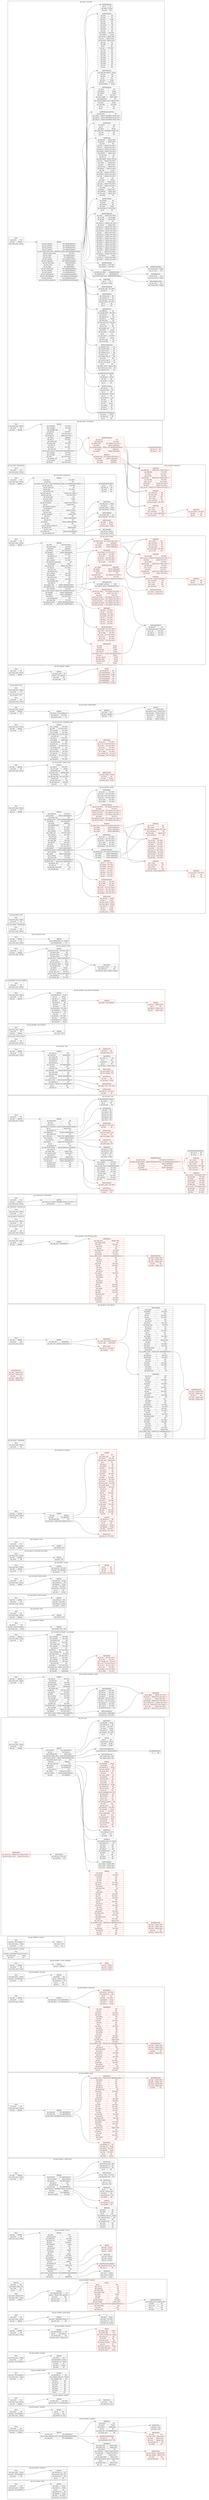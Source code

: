 digraph{rankdir=LR;subgraph cluster_0{label="api_get_member / deck";node[style="filled",color=white,style="solid",color=gray20];api_get_member__deck__Root[label="<Root> Root  | { api_result | <api_result> i64 } | { api_result_msg | <api_result_msg> String } | { api_data | <api_data> Vec\<ApiData\> }",shape=record];api_get_member__deck__ApiData;api_get_member__deck__Root:api_data->api_get_member__deck__ApiData:ApiData;api_get_member__deck__ApiData[label="<ApiData> ApiData  | { api_name | <api_name> String } | { api_name_id | <api_name_id> String } | { api_id | <api_id> i64 } | { api_member_id | <api_member_id> i64 } | { api_flagship | <api_flagship> String } | { api_ship | <api_ship> Vec\<i64\> } | { api_mission | <api_mission> Vec\<i64\> }",shape=record];}subgraph cluster_1{label="api_get_member / furniture";node[style="filled",color=white,style="solid",color=gray20];api_get_member__furniture__Root[label="<Root> Root  | { api_result_msg | <api_result_msg> String } | { api_data | <api_data> Vec\<ApiData\> } | { api_result | <api_result> i64 }",shape=record];api_get_member__furniture__ApiData;api_get_member__furniture__Root:api_data->api_get_member__furniture__ApiData:ApiData;api_get_member__furniture__ApiData[label="<ApiData> ApiData  | { api_furniture_no | <api_furniture_no> i64 } | { api_furniture_type | <api_furniture_type> i64 } | { api_furniture_id | <api_furniture_id> i64 } | { api_id | <api_id> i64 }",shape=record];}subgraph cluster_2{label="api_get_member / mapinfo";node[style="filled",color=white,style="solid",color=gray20];api_get_member__mapinfo__ApiEventmap[label="<ApiEventmap> ApiEventmap  | { api_now_maphp | <api_now_maphp> Option\<i64\> } | { api_max_maphp | <api_max_maphp> Option\<i64\> } | { api_state | <api_state> i64 } | { api_selected_rank | <api_selected_rank> i64 }",shape=record,color=red];api_get_member__mapinfo__ApiData[label="<ApiData> ApiData  | { api_air_base | <api_air_base> Vec\<ApiAirBase\> } | { api_air_base_expanded_info | <api_air_base_expanded_info> Vec\<ApiAirBaseExpandedInfo\> } | { api_map_info | <api_map_info> Vec\<ApiMapInfo\> }",shape=record];api_get_member__mapinfo__ApiAirBase;api_get_member__mapinfo__ApiData:api_air_base->api_get_member__mapinfo__ApiAirBase:ApiAirBase;api_get_member__mapinfo__ApiAirBaseExpandedInfo;api_get_member__mapinfo__ApiData:api_air_base_expanded_info->api_get_member__mapinfo__ApiAirBaseExpandedInfo:ApiAirBaseExpandedInfo;api_get_member__mapinfo__ApiMapInfo;api_get_member__mapinfo__ApiData:api_map_info->api_get_member__mapinfo__ApiMapInfo:ApiMapInfo;api_get_member__mapinfo__ApiAirBase[label="<ApiAirBase> ApiAirBase  | { api_area_id | <api_area_id> i64 } | { api_name | <api_name> String } | { api_distance | <api_distance> ApiDistance } | { api_rid | <api_rid> i64 } | { api_plane_info | <api_plane_info> Vec\<ApiPlaneInfo\> } | { api_action_kind | <api_action_kind> i64 }",shape=record];api_get_member__mapinfo__ApiDistance;api_get_member__mapinfo__ApiAirBase:api_distance->api_get_member__mapinfo__ApiDistance:ApiDistance;api_get_member__mapinfo__ApiPlaneInfo;api_get_member__mapinfo__ApiAirBase:api_plane_info->api_get_member__mapinfo__ApiPlaneInfo:ApiPlaneInfo;api_get_member__mapinfo__ApiMapInfo[label="<ApiMapInfo> ApiMapInfo  | { api_gauge_type | <api_gauge_type> Option\<i64\> } | { api_gauge_num | <api_gauge_num> Option\<i64\> } | { api_cleared | <api_cleared> i64 } | { api_eventmap | <api_eventmap> Option\<ApiEventmap\> } | { api_sally_flag | <api_sally_flag> Option\<Vec\<i64\>\> } | { api_m10 | <api_m10> Option\<i64\> } | { api_air_base_decks | <api_air_base_decks> Option\<i64\> } | { api_required_defeat_count | <api_required_defeat_count> Option\<i64\> } | { api_id | <api_id> i64 } | { api_defeat_count | <api_defeat_count> Option\<i64\> } | { api_s_no | <api_s_no> Option\<i64\> }",shape=record];api_get_member__mapinfo__ApiMapInfo:api_eventmap->api_get_member__mapinfo__ApiEventmap:ApiEventmap;api_get_member__mapinfo__ApiDistance[label="<ApiDistance> ApiDistance  | { api_base | <api_base> i64 } | { api_bonus | <api_bonus> i64 }",shape=record];api_get_member__mapinfo__ApiPlaneInfo[label="<ApiPlaneInfo> ApiPlaneInfo  | { api_state | <api_state> i64 } | { api_max_count | <api_max_count> Option\<i64\> } | { api_cond | <api_cond> Option\<i64\> } | { api_count | <api_count> Option\<i64\> } | { api_squadron_id | <api_squadron_id> i64 } | { api_slotid | <api_slotid> i64 }",shape=record,color=red];api_get_member__mapinfo__Root[label="<Root> Root  | { api_result | <api_result> i64 } | { api_result_msg | <api_result_msg> String } | { api_data | <api_data> ApiData }",shape=record];api_get_member__mapinfo__Root:api_data->api_get_member__mapinfo__ApiData:ApiData;api_get_member__mapinfo__ApiAirBaseExpandedInfo[label="<ApiAirBaseExpandedInfo> ApiAirBaseExpandedInfo  | { api_area_id | <api_area_id> i64 } | { api_maintenance_level | <api_maintenance_level> i64 }",shape=record,color=red];}subgraph cluster_3{label="api_get_member / material";node[style="filled",color=white,style="solid",color=gray20];api_get_member__material__ApiData[label="<ApiData> ApiData  | { api_id | <api_id> i64 } | { api_value | <api_value> i64 } | { api_member_id | <api_member_id> i64 }",shape=record];api_get_member__material__Root[label="<Root> Root  | { api_result | <api_result> i64 } | { api_data | <api_data> Vec\<ApiData\> } | { api_result_msg | <api_result_msg> String }",shape=record];api_get_member__material__Root:api_data->api_get_member__material__ApiData:ApiData;}subgraph cluster_4{label="api_get_member / mission";node[style="filled",color=white,style="solid",color=gray20];api_get_member__mission__ApiData[label="<ApiData> ApiData  | { api_limit_time | <api_limit_time> Vec\<i64\> } | { api_list_items | <api_list_items> Vec\<ApiListItem\> }",shape=record];api_get_member__mission__ApiListItem;api_get_member__mission__ApiData:api_list_items->api_get_member__mission__ApiListItem:ApiListItem;api_get_member__mission__Root[label="<Root> Root  | { api_result | <api_result> i64 } | { api_result_msg | <api_result_msg> String } | { api_data | <api_data> ApiData }",shape=record];api_get_member__mission__Root:api_data->api_get_member__mission__ApiData:ApiData;api_get_member__mission__ApiListItem[label="<ApiListItem> ApiListItem  | { api_state | <api_state> i64 } | { api_mission_id | <api_mission_id> i64 }",shape=record];}subgraph cluster_5{label="api_get_member / ndock";node[style="filled",color=white,style="solid",color=gray20];api_get_member__ndock__ApiData[label="<ApiData> ApiData  | { api_member_id | <api_member_id> i64 } | { api_complete_time_str | <api_complete_time_str> String } | { api_complete_time | <api_complete_time> i64 } | { api_item1 | <api_item1> i64 } | { api_ship_id | <api_ship_id> i64 } | { api_state | <api_state> i64 } | { api_item2 | <api_item2> i64 } | { api_item3 | <api_item3> i64 } | { api_item4 | <api_item4> i64 } | { api_id | <api_id> i64 }",shape=record];api_get_member__ndock__Root[label="<Root> Root  | { api_data | <api_data> Vec\<ApiData\> } | { api_result_msg | <api_result_msg> String } | { api_result | <api_result> i64 }",shape=record];api_get_member__ndock__Root:api_data->api_get_member__ndock__ApiData:ApiData;}subgraph cluster_6{label="api_get_member / payitem";node[style="filled",color=white,style="solid",color=gray20];api_get_member__payitem__ApiData[label="<ApiData> ApiData  | { api_count | <api_count> i64 } | { api_description | <api_description> String } | { api_payitem_id | <api_payitem_id> String } | { api_type | <api_type> i64 } | { api_name | <api_name> String } | { api_price | <api_price> i64 }",shape=record];api_get_member__payitem__Root[label="<Root> Root  | { api_result_msg | <api_result_msg> String } | { api_result | <api_result> i64 } | { api_data | <api_data> Vec\<ApiData\> }",shape=record];api_get_member__payitem__Root:api_data->api_get_member__payitem__ApiData:ApiData;}subgraph cluster_7{label="api_get_member / practice";node[style="filled",color=white,style="solid",color=gray20];api_get_member__practice__ApiData[label="<ApiData> ApiData  | { api_selected_kind | <api_selected_kind> i64 } | { api_list | <api_list> Vec\<ApiList\> } | { api_create_kind | <api_create_kind> i64 } | { api_entry_limit | <api_entry_limit> Option\<i64\> }",shape=record];api_get_member__practice__ApiList;api_get_member__practice__ApiData:api_list->api_get_member__practice__ApiList:ApiList;api_get_member__practice__Root[label="<Root> Root  | { api_data | <api_data> ApiData } | { api_result | <api_result> i64 } | { api_result_msg | <api_result_msg> String }",shape=record];api_get_member__practice__Root:api_data->api_get_member__practice__ApiData:ApiData;api_get_member__practice__ApiList[label="<ApiList> ApiList  | { api_enemy_rank | <api_enemy_rank> String } | { api_enemy_flag | <api_enemy_flag> i64 } | { api_enemy_comment_id | <api_enemy_comment_id> String } | { api_enemy_id | <api_enemy_id> i64 } | { api_medals | <api_medals> i64 } | { api_enemy_level | <api_enemy_level> i64 } | { api_enemy_comment | <api_enemy_comment> String } | { api_state | <api_state> i64 } | { api_enemy_name_id | <api_enemy_name_id> String } | { api_enemy_flag_ship | <api_enemy_flag_ship> i64 } | { api_enemy_name | <api_enemy_name> String }",shape=record,color=red];}subgraph cluster_8{label="api_get_member / preset_deck";node[style="filled",color=white,style="solid",color=gray20];api_get_member__preset_deck__Root[label="<Root> Root  | { api_result | <api_result> i64 } | { api_result_msg | <api_result_msg> String } | { api_data | <api_data> ApiData }",shape=record];api_get_member__preset_deck__ApiData;api_get_member__preset_deck__Root:api_data->api_get_member__preset_deck__ApiData:ApiData;api_get_member__preset_deck__N[label="<N> N  | { api_name | <api_name> String } | { api_ship | <api_ship> Vec\<i64\> } | { api_preset_no | <api_preset_no> i64 } | { api_name_id | <api_name_id> String }",shape=record];api_get_member__preset_deck__ApiData[label="<ApiData> ApiData  | { api_deck | <api_deck> HashMap\<String, N\> } | { api_max_num | <api_max_num> i64 }",shape=record];api_get_member__preset_deck__ApiData:api_deck->api_get_member__preset_deck__N:N;}subgraph cluster_9{label="api_get_member / questlist";node[style="filled",color=white,style="solid",color=gray20];api_get_member__questlist__ApiData[label="<ApiData> ApiData  | { api_completed_kind | <api_completed_kind> i64 } | { api_list | <api_list> Option\<Vec\<ApiList\>\> } | { api_count | <api_count> i64 } | { api_exec_count | <api_exec_count> i64 } | { api_exec_type | <api_exec_type> i64 }",shape=record];api_get_member__questlist__ApiList;api_get_member__questlist__ApiData:api_list->api_get_member__questlist__ApiList:ApiList;api_get_member__questlist__ApiSelectRewards[label="<ApiSelectRewards> ApiSelectRewards  | { api_slotitem_level | <api_slotitem_level> Option\<i64\> } | { api_kind | <api_kind> i64 } | { api_mst_id | <api_mst_id> i64 } | { api_no | <api_no> i64 } | { api_count | <api_count> i64 }",shape=record];api_get_member__questlist__ApiList[label="<ApiList> ApiList  | { api_no | <api_no> i64 } | { api_voice_id | <api_voice_id> i64 } | { api_category | <api_category> i64 } | { api_bonus_flag | <api_bonus_flag> i64 } | { api_progress_flag | <api_progress_flag> i64 } | { api_detail | <api_detail> String } | { api_type | <api_type> i64 } | { api_title | <api_title> String } | { api_get_material | <api_get_material> Vec\<i64\> } | { api_lost_badges | <api_lost_badges> Option\<i64\> } | { api_select_rewards | <api_select_rewards> Option\<Vec\<Vec\<ApiSelectRewards\>\>\> } | { api_invalid_flag | <api_invalid_flag> i64 } | { api_state | <api_state> i64 } | { api_label_type | <api_label_type> i64 }",shape=record,color=red];api_get_member__questlist__ApiList:api_select_rewards->api_get_member__questlist__ApiSelectRewards:ApiSelectRewards;api_get_member__questlist__ApiCList[label="<ApiCList> ApiCList  | { api_state | <api_state> i64 } | { api_progress_flag | <api_progress_flag> i64 } | { api_c_flag | <api_c_flag> i64 } | { api_no | <api_no> i64 }",shape=record];api_get_member__questlist__Root[label="<Root> Root  | { api_result | <api_result> Option\<i64\> } | { api_result_msg | <api_result_msg> String } | { api_data | <api_data> ApiData }",shape=record];api_get_member__questlist__Root:api_data->api_get_member__questlist__ApiData:ApiData;}subgraph cluster_10{label="api_get_member / record";node[style="filled",color=white,style="solid",color=gray20];api_get_member__record__Root[label="<Root> Root  | { api_data | <api_data> ApiData } | { api_result | <api_result> i64 } | { api_result_msg | <api_result_msg> String }",shape=record];api_get_member__record__ApiData;api_get_member__record__Root:api_data->api_get_member__record__ApiData:ApiData;api_get_member__record__ApiWar[label="<ApiWar> ApiWar  | { api_lose | <api_lose> String } | { api_rate | <api_rate> String } | { api_win | <api_win> String }",shape=record,color=red];api_get_member__record__ApiAirBaseExpandedInfo[label="<ApiAirBaseExpandedInfo> ApiAirBaseExpandedInfo  | { api_maintenance_level | <api_maintenance_level> i64 } | { api_area_id | <api_area_id> i64 }",shape=record,color=red];api_get_member__record__ApiMission[label="<ApiMission> ApiMission  | { api_count | <api_count> String } | { api_success | <api_success> String } | { api_rate | <api_rate> String }",shape=record];api_get_member__record__ApiData[label="<ApiData> ApiData  | { api_rank | <api_rank> i64 } | { api_large_dock | <api_large_dock> i64 } | { api_experience | <api_experience> Vec\<i64\> } | { api_photo_url | <api_photo_url> String } | { api_ship | <api_ship> Vec\<i64\> } | { api_nickname | <api_nickname> String } | { api_deck | <api_deck> i64 } | { api_furniture | <api_furniture> i64 } | { api_cmt_id | <api_cmt_id> String } | { api_friend | <api_friend> i64 } | { api_cmt | <api_cmt> String } | { api_slotitem | <api_slotitem> Vec\<i64\> } | { api_complate | <api_complate> Vec\<String\> } | { api_nickname_id | <api_nickname_id> String } | { api_war | <api_war> ApiWar } | { api_member_id | <api_member_id> i64 } | { api_practice | <api_practice> ApiPractice } | { api_kdoc | <api_kdoc> i64 } | { api_material_max | <api_material_max> i64 } | { api_level | <api_level> i64 } | { api_air_base_expanded_info | <api_air_base_expanded_info> Vec\<ApiAirBaseExpandedInfo\> } | { api_ndoc | <api_ndoc> i64 } | { api_mission | <api_mission> ApiMission }",shape=record];api_get_member__record__ApiData:api_war->api_get_member__record__ApiWar:ApiWar;api_get_member__record__ApiPractice;api_get_member__record__ApiData:api_practice->api_get_member__record__ApiPractice:ApiPractice;api_get_member__record__ApiData:api_air_base_expanded_info->api_get_member__record__ApiAirBaseExpandedInfo:ApiAirBaseExpandedInfo;api_get_member__record__ApiData:api_mission->api_get_member__record__ApiMission:ApiMission;api_get_member__record__ApiPractice[label="<ApiPractice> ApiPractice  | { api_lose | <api_lose> String } | { api_rate | <api_rate> String } | { api_win | <api_win> String }",shape=record];}subgraph cluster_11{label="api_get_member / require_info";node[style="filled",color=white,style="solid",color=gray20];api_get_member__require_info__ApiOssSetting[label="<ApiOssSetting> ApiOssSetting  | { api_oss_items | <api_oss_items> Vec\<i64\> } | { api_language_type | <api_language_type> i64 }",shape=record];api_get_member__require_info__ApiSlotItem[label="<ApiSlotItem> ApiSlotItem  | { api_id | <api_id> i64 } | { api_alv | <api_alv> Option\<i64\> } | { api_level | <api_level> i64 } | { api_slotitem_id | <api_slotitem_id> i64 } | { api_locked | <api_locked> i64 }",shape=record];api_get_member__require_info__ApiKdock[label="<ApiKdock> ApiKdock  | { api_item2 | <api_item2> i64 } | { api_item4 | <api_item4> i64 } | { api_id | <api_id> i64 } | { api_complete_time_str | <api_complete_time_str> String } | { api_created_ship_id | <api_created_ship_id> i64 } | { api_item3 | <api_item3> i64 } | { api_complete_time | <api_complete_time> i64 } | { api_state | <api_state> i64 } | { api_item5 | <api_item5> i64 } | { api_item1 | <api_item1> i64 }",shape=record];api_get_member__require_info__ApiData[label="<ApiData> ApiData  | { api_furniture | <api_furniture> Vec\<ApiFurniture\> } | { api_oss_setting | <api_oss_setting> ApiOssSetting } | { api_useitem | <api_useitem> Vec\<ApiUseitem\> } | { api_skin_id | <api_skin_id> i64 } | { api_position_id | <api_position_id> i64 } | { api_slot_item | <api_slot_item> Vec\<ApiSlotItem\> } | { api_unsetslot | <api_unsetslot> HashMap\<String, Vec\<i64\>\> } | { api_basic | <api_basic> ApiBasic } | { api_kdock | <api_kdock> Vec\<ApiKdock\> } | { api_extra_supply | <api_extra_supply> Vec\<i64\> }",shape=record];api_get_member__require_info__ApiFurniture;api_get_member__require_info__ApiData:api_furniture->api_get_member__require_info__ApiFurniture:ApiFurniture;api_get_member__require_info__ApiData:api_oss_setting->api_get_member__require_info__ApiOssSetting:ApiOssSetting;api_get_member__require_info__ApiUseitem;api_get_member__require_info__ApiData:api_useitem->api_get_member__require_info__ApiUseitem:ApiUseitem;api_get_member__require_info__ApiData:api_slot_item->api_get_member__require_info__ApiSlotItem:ApiSlotItem;api_get_member__require_info__ApiBasic;api_get_member__require_info__ApiData:api_basic->api_get_member__require_info__ApiBasic:ApiBasic;api_get_member__require_info__ApiData:api_kdock->api_get_member__require_info__ApiKdock:ApiKdock;api_get_member__require_info__ApiUseitem[label="<ApiUseitem> ApiUseitem  | { api_id | <api_id> i64 } | { api_count | <api_count> i64 }",shape=record];api_get_member__require_info__ApiFurniture[label="<ApiFurniture> ApiFurniture  | { api_furniture_type | <api_furniture_type> i64 } | { api_furniture_id | <api_furniture_id> i64 } | { api_furniture_no | <api_furniture_no> i64 } | { api_id | <api_id> i64 }",shape=record];api_get_member__require_info__Root[label="<Root> Root  | { api_data | <api_data> ApiData } | { api_result_msg | <api_result_msg> String } | { api_result | <api_result> i64 }",shape=record];api_get_member__require_info__Root:api_data->api_get_member__require_info__ApiData:ApiData;api_get_member__require_info__ApiBasic[label="<ApiBasic> ApiBasic  | { api_member_id | <api_member_id> i64 } | { api_firstflag | <api_firstflag> i64 }",shape=record,color=red];}subgraph cluster_12{label="api_get_member / ship3";node[style="filled",color=white,style="solid",color=gray20];api_get_member__ship3__Root[label="<Root> Root  | { api_result | <api_result> i64 } | { api_result_msg | <api_result_msg> String } | { api_data | <api_data> ApiData }",shape=record];api_get_member__ship3__ApiData;api_get_member__ship3__Root:api_data->api_get_member__ship3__ApiData:ApiData;api_get_member__ship3__ApiData[label="<ApiData> ApiData  | { api_ship_data | <api_ship_data> Vec\<ApiShipData\> } | { api_deck_data | <api_deck_data> Vec\<ApiDeckData\> } | { api_slot_data | <api_slot_data> HashMap\<String, Vec\<i64\>\> }",shape=record];api_get_member__ship3__ApiShipData;api_get_member__ship3__ApiData:api_ship_data->api_get_member__ship3__ApiShipData:ApiShipData;api_get_member__ship3__ApiDeckData;api_get_member__ship3__ApiData:api_deck_data->api_get_member__ship3__ApiDeckData:ApiDeckData;api_get_member__ship3__ApiShipData[label="<ApiShipData> ApiShipData  | { api_sp_effect_items | <api_sp_effect_items> Option\<Vec\<ApiSpEffectItems\>\> } | { api_maxhp | <api_maxhp> i64 } | { api_fuel | <api_fuel> i64 } | { api_bull | <api_bull> i64 } | { api_ship_id | <api_ship_id> i64 } | { api_slot_ex | <api_slot_ex> i64 } | { api_ndock_time | <api_ndock_time> i64 } | { api_onslot | <api_onslot> Vec\<i64\> } | { api_srate | <api_srate> i64 } | { api_soku | <api_soku> i64 } | { api_backs | <api_backs> i64 } | { api_karyoku | <api_karyoku> Vec\<i64\> } | { api_raisou | <api_raisou> Vec\<i64\> } | { api_lv | <api_lv> i64 } | { api_kaihi | <api_kaihi> Vec\<i64\> } | { api_slot | <api_slot> Vec\<i64\> } | { api_soukou | <api_soukou> Vec\<i64\> } | { api_taiku | <api_taiku> Vec\<i64\> } | { api_leng | <api_leng> i64 } | { api_sakuteki | <api_sakuteki> Vec\<i64\> } | { api_nowhp | <api_nowhp> i64 } | { api_ndock_item | <api_ndock_item> Vec\<i64\> } | { api_locked_equip | <api_locked_equip> i64 } | { api_kyouka | <api_kyouka> Vec\<i64\> } | { api_lucky | <api_lucky> Vec\<i64\> } | { api_locked | <api_locked> i64 } | { api_sally_area | <api_sally_area> Option\<i64\> } | { api_sortno | <api_sortno> i64 } | { api_taisen | <api_taisen> Vec\<i64\> } | { api_cond | <api_cond> i64 } | { api_exp | <api_exp> Vec\<i64\> } | { api_slotnum | <api_slotnum> i64 } | { api_id | <api_id> i64 }",shape=record,color=red];api_get_member__ship3__ApiSpEffectItems;api_get_member__ship3__ApiShipData:api_sp_effect_items->api_get_member__ship3__ApiSpEffectItems:ApiSpEffectItems;api_get_member__ship3__ApiSpEffectItems[label="<ApiSpEffectItems> ApiSpEffectItems  | { api_raig | <api_raig> Option\<i64\> } | { api_kaih | <api_kaih> Option\<i64\> } | { api_houg | <api_houg> Option\<i64\> } | { api_souk | <api_souk> Option\<i64\> } | { api_kind | <api_kind> i64 }",shape=record,color=red];api_get_member__ship3__ApiDeckData[label="<ApiDeckData> ApiDeckData  | { api_member_id | <api_member_id> i64 } | { api_name_id | <api_name_id> String } | { api_mission | <api_mission> Vec\<i64\> } | { api_flagship | <api_flagship> String } | { api_ship | <api_ship> Vec\<i64\> } | { api_id | <api_id> i64 } | { api_name | <api_name> String }",shape=record,color=red];}subgraph cluster_13{label="api_get_member / ship_deck";node[style="filled",color=white,style="solid",color=gray20];api_get_member__ship_deck__Root[label="<Root> Root  | { api_data | <api_data> ApiData } | { api_result | <api_result> i64 } | { api_result_msg | <api_result_msg> String }",shape=record];api_get_member__ship_deck__ApiData;api_get_member__ship_deck__Root:api_data->api_get_member__ship_deck__ApiData:ApiData;api_get_member__ship_deck__ApiDeckData[label="<ApiDeckData> ApiDeckData  | { api_mission | <api_mission> Vec\<i64\> } | { api_member_id | <api_member_id> i64 } | { api_id | <api_id> i64 } | { api_ship | <api_ship> Vec\<i64\> } | { api_flagship | <api_flagship> String } | { api_name | <api_name> String } | { api_name_id | <api_name_id> String }",shape=record,color=red];api_get_member__ship_deck__ApiData[label="<ApiData> ApiData  | { api_deck_data | <api_deck_data> Vec\<ApiDeckData\> } | { api_ship_data | <api_ship_data> Vec\<ApiShipData\> }",shape=record];api_get_member__ship_deck__ApiData:api_deck_data->api_get_member__ship_deck__ApiDeckData:ApiDeckData;api_get_member__ship_deck__ApiShipData;api_get_member__ship_deck__ApiData:api_ship_data->api_get_member__ship_deck__ApiShipData:ApiShipData;api_get_member__ship_deck__ApiSpEffectItems[label="<ApiSpEffectItems> ApiSpEffectItems  | { api_raig | <api_raig> Option\<i64\> } | { api_houg | <api_houg> Option\<i64\> } | { api_souk | <api_souk> Option\<i64\> } | { api_kind | <api_kind> i64 } | { api_kaih | <api_kaih> Option\<i64\> }",shape=record,color=red];api_get_member__ship_deck__ApiShipData[label="<ApiShipData> ApiShipData  | { api_cond | <api_cond> i64 } | { api_fuel | <api_fuel> i64 } | { api_taisen | <api_taisen> Vec\<i64\> } | { api_raisou | <api_raisou> Vec\<i64\> } | { api_locked | <api_locked> i64 } | { api_soku | <api_soku> i64 } | { api_taiku | <api_taiku> Vec\<i64\> } | { api_leng | <api_leng> i64 } | { api_lv | <api_lv> i64 } | { api_onslot | <api_onslot> Vec\<i64\> } | { api_backs | <api_backs> i64 } | { api_slotnum | <api_slotnum> i64 } | { api_maxhp | <api_maxhp> i64 } | { api_srate | <api_srate> i64 } | { api_soukou | <api_soukou> Vec\<i64\> } | { api_kaihi | <api_kaihi> Vec\<i64\> } | { api_sally_area | <api_sally_area> Option\<i64\> } | { api_lucky | <api_lucky> Vec\<i64\> } | { api_sp_effect_items | <api_sp_effect_items> Option\<Vec\<ApiSpEffectItems\>\> } | { api_id | <api_id> i64 } | { api_ship_id | <api_ship_id> i64 } | { api_locked_equip | <api_locked_equip> i64 } | { api_sortno | <api_sortno> i64 } | { api_sakuteki | <api_sakuteki> Vec\<i64\> } | { api_slot_ex | <api_slot_ex> i64 } | { api_karyoku | <api_karyoku> Vec\<i64\> } | { api_bull | <api_bull> i64 } | { api_exp | <api_exp> Vec\<i64\> } | { api_kyouka | <api_kyouka> Vec\<i64\> } | { api_nowhp | <api_nowhp> i64 } | { api_ndock_time | <api_ndock_time> i64 } | { api_ndock_item | <api_ndock_item> Vec\<i64\> } | { api_slot | <api_slot> Vec\<i64\> }",shape=record,color=red];api_get_member__ship_deck__ApiShipData:api_sp_effect_items->api_get_member__ship_deck__ApiSpEffectItems:ApiSpEffectItems;}subgraph cluster_14{label="api_get_member / slot_item";node[style="filled",color=white,style="solid",color=gray20];api_get_member__slot_item__Root[label="<Root> Root  | { api_result_msg | <api_result_msg> String } | { api_data | <api_data> Vec\<ApiData\> } | { api_result | <api_result> i64 }",shape=record];api_get_member__slot_item__ApiData;api_get_member__slot_item__Root:api_data->api_get_member__slot_item__ApiData:ApiData;api_get_member__slot_item__ApiData[label="<ApiData> ApiData  | { api_locked | <api_locked> i64 } | { api_alv | <api_alv> Option\<i64\> } | { api_slotitem_id | <api_slotitem_id> i64 } | { api_id | <api_id> i64 } | { api_level | <api_level> i64 }",shape=record];}subgraph cluster_15{label="api_get_member / sortie_conditions";node[style="filled",color=white,style="solid",color=gray20];api_get_member__sortie_conditions__ApiData[label="<ApiData> ApiData  | { api_war | <api_war> ApiWar }",shape=record];api_get_member__sortie_conditions__ApiWar;api_get_member__sortie_conditions__ApiData:api_war->api_get_member__sortie_conditions__ApiWar:ApiWar;api_get_member__sortie_conditions__ApiWar[label="<ApiWar> ApiWar  | { api_win | <api_win> String } | { api_lose | <api_lose> String } | { api_rate | <api_rate> String }",shape=record,color=red];api_get_member__sortie_conditions__Root[label="<Root> Root  | { api_data | <api_data> ApiData } | { api_result | <api_result> i64 } | { api_result_msg | <api_result_msg> String }",shape=record];api_get_member__sortie_conditions__Root:api_data->api_get_member__sortie_conditions__ApiData:ApiData;}subgraph cluster_16{label="api_get_member / unsetslot";node[style="filled",color=white,style="solid",color=gray20];api_get_member__unsetslot__Root[label="<Root> Root  | { api_data | <api_data> HashMap\<String, Vec\<i64\>\> } | { api_result_msg | <api_result_msg> String } | { api_result | <api_result> i64 }",shape=record];}subgraph cluster_17{label="api_get_member / useitem";node[style="filled",color=white,style="solid",color=gray20];api_get_member__useitem__Root[label="<Root> Root  | { api_data | <api_data> Vec\<ApiData\> } | { api_result_msg | <api_result_msg> String } | { api_result | <api_result> i64 }",shape=record];api_get_member__useitem__ApiData;api_get_member__useitem__Root:api_data->api_get_member__useitem__ApiData:ApiData;api_get_member__useitem__ApiData[label="<ApiData> ApiData  | { api_count | <api_count> i64 } | { api_id | <api_id> i64 }",shape=record];}subgraph cluster_18{label="api_port / port";node[style="filled",color=white,style="solid",color=gray20];api_port__port__ApiFriendlySetting[label="<ApiFriendlySetting> ApiFriendlySetting  | { api_request_flag | <api_request_flag> i64 } | { api_request_type | <api_request_type> i64 }",shape=record];api_port__port__ApiPayitemDict[label="<ApiPayitemDict> ApiPayitemDict  | { 21 | <21> i64 }",shape=record];api_port__port__ApiSpEffectItem[label="<ApiSpEffectItem> ApiSpEffectItem  | { api_raig | <api_raig> Option\<i64\> } | { api_souk | <api_souk> Option\<i64\> } | { api_houg | <api_houg> Option\<i64\> } | { api_kind | <api_kind> i64 } | { api_kaih | <api_kaih> Option\<i64\> }",shape=record,color=red];api_port__port__ApiUnsetSlot[label="<ApiUnsetSlot> ApiUnsetSlot  | { api_slot_list | <api_slot_list> Vec\<i64\> } | { api_type3No | <api_type3No> i64 }",shape=record];api_port__port__Root[label="<Root> Root  | { api_result_msg | <api_result_msg> String } | { api_result | <api_result> i64 } | { api_data | <api_data> ApiData }",shape=record];api_port__port__ApiData;api_port__port__Root:api_data->api_port__port__ApiData:ApiData;api_port__port__ApiEventObject[label="<ApiEventObject> ApiEventObject  | { api_m_flag2 | <api_m_flag2> Option\<i64\> } | { api_m_flag | <api_m_flag> Option\<i64\> } | { api_c_num | <api_c_num> Option\<i64\> }",shape=record];api_port__port__ApiShip[label="<ApiShip> ApiShip  | { api_nowhp | <api_nowhp> i64 } | { api_sakuteki | <api_sakuteki> Vec\<i64\> } | { api_backs | <api_backs> i64 } | { api_leng | <api_leng> i64 } | { api_bull | <api_bull> i64 } | { api_raisou | <api_raisou> Vec\<i64\> } | { api_onslot | <api_onslot> Vec\<i64\> } | { api_locked | <api_locked> i64 } | { api_ndock_time | <api_ndock_time> i64 } | { api_id | <api_id> i64 } | { api_maxhp | <api_maxhp> i64 } | { api_kaihi | <api_kaihi> Vec\<i64\> } | { api_slot | <api_slot> Vec\<i64\> } | { api_taisen | <api_taisen> Vec\<i64\> } | { api_ship_id | <api_ship_id> i64 } | { api_exp | <api_exp> Vec\<i64\> } | { api_slot_ex | <api_slot_ex> i64 } | { api_soukou | <api_soukou> Vec\<i64\> } | { api_srate | <api_srate> i64 } | { api_sortno | <api_sortno> i64 } | { api_kyouka | <api_kyouka> Vec\<i64\> } | { api_ndock_item | <api_ndock_item> Vec\<i64\> } | { api_lucky | <api_lucky> Vec\<i64\> } | { api_locked_equip | <api_locked_equip> i64 } | { api_taiku | <api_taiku> Vec\<i64\> } | { api_sally_area | <api_sally_area> Option\<i64\> } | { api_sp_effect_items | <api_sp_effect_items> Option\<Vec\<ApiSpEffectItem\>\> } | { api_fuel | <api_fuel> i64 } | { api_lv | <api_lv> i64 } | { api_karyoku | <api_karyoku> Vec\<i64\> } | { api_slotnum | <api_slotnum> i64 } | { api_soku | <api_soku> i64 } | { api_cond | <api_cond> i64 }",shape=record,color=red];api_port__port__ApiShip:api_sp_effect_items->api_port__port__ApiSpEffectItem:ApiSpEffectItem;api_port__port__ApiFurnitureAffectItems[label="<ApiFurnitureAffectItems> ApiFurnitureAffectItems  | { api_payitem_dict | <api_payitem_dict> ApiPayitemDict }",shape=record];api_port__port__ApiFurnitureAffectItems:api_payitem_dict->api_port__port__ApiPayitemDict:ApiPayitemDict;api_port__port__ApiNdock[label="<ApiNdock> ApiNdock  | { api_complete_time_str | <api_complete_time_str> String } | { api_member_id | <api_member_id> i64 } | { api_state | <api_state> i64 } | { api_item3 | <api_item3> i64 } | { api_ship_id | <api_ship_id> i64 } | { api_complete_time | <api_complete_time> i64 } | { api_item2 | <api_item2> i64 } | { api_id | <api_id> i64 } | { api_item1 | <api_item1> i64 } | { api_item4 | <api_item4> i64 }",shape=record];api_port__port__ApiPlaneInfo[label="<ApiPlaneInfo> ApiPlaneInfo  | { api_unset_slot | <api_unset_slot> Option\<Vec\<ApiUnsetSlot\>\> } | { api_base_convert_slot | <api_base_convert_slot> Option\<Vec\<i64\>\> }",shape=record,color=red];api_port__port__ApiPlaneInfo:api_unset_slot->api_port__port__ApiUnsetSlot:ApiUnsetSlot;api_port__port__ApiLog[label="<ApiLog> ApiLog  | { api_no | <api_no> i64 } | { api_message | <api_message> String } | { api_state | <api_state> String } | { api_type | <api_type> String }",shape=record];api_port__port__ApiBasic[label="<ApiBasic> ApiBasic  | { api_nickname | <api_nickname> String } | { api_firstflag | <api_firstflag> i64 } | { api_member_id | <api_member_id> String } | { api_max_slotitem | <api_max_slotitem> i64 } | { api_count_deck | <api_count_deck> i64 } | { api_fcoin | <api_fcoin> i64 } | { api_count_ndock | <api_count_ndock> i64 } | { api_playtime | <api_playtime> i64 } | { api_active_flag | <api_active_flag> i64 } | { api_st_win | <api_st_win> i64 } | { api_medals | <api_medals> i64 } | { api_nickname_id | <api_nickname_id> String } | { api_experience | <api_experience> i64 } | { api_ms_success | <api_ms_success> i64 } | { api_pt_win | <api_pt_win> i64 } | { api_pt_challenged_win | <api_pt_challenged_win> i64 } | { api_large_dock | <api_large_dock> i64 } | { api_starttime | <api_starttime> i64 } | { api_pt_lose | <api_pt_lose> i64 } | { api_ms_count | <api_ms_count> i64 } | { api_tutorial_progress | <api_tutorial_progress> i64 } | { api_rank | <api_rank> i64 } | { api_max_kagu | <api_max_kagu> i64 } | { api_furniture | <api_furniture> Vec\<i64\> } | { api_comment | <api_comment> String } | { api_pvp | <api_pvp> Vec\<i64\> } | { api_pt_challenged | <api_pt_challenged> i64 } | { api_level | <api_level> i64 } | { api_comment_id | <api_comment_id> String } | { api_fleetname | <api_fleetname> Value } | { api_tutorial | <api_tutorial> i64 } | { api_count_kdock | <api_count_kdock> i64 } | { api_st_lose | <api_st_lose> i64 } | { api_max_chara | <api_max_chara> i64 }",shape=record,color=red];api_port__port__ApiMaterial[label="<ApiMaterial> ApiMaterial  | { api_member_id | <api_member_id> i64 } | { api_id | <api_id> i64 } | { api_value | <api_value> i64 }",shape=record];api_port__port__ApiDeckPort[label="<ApiDeckPort> ApiDeckPort  | { api_flagship | <api_flagship> String } | { api_member_id | <api_member_id> i64 } | { api_ship | <api_ship> Vec\<i64\> } | { api_name | <api_name> String } | { api_name_id | <api_name_id> String } | { api_mission | <api_mission> Vec\<i64\> } | { api_id | <api_id> i64 }",shape=record];api_port__port__ApiData[label="<ApiData> ApiData  | { api_deck_port | <api_deck_port> Vec\<ApiDeckPort\> } | { api_log | <api_log> Vec\<ApiLog\> } | { api_combined_flag | <api_combined_flag> Option\<i64\> } | { api_furniture_affect_items | <api_furniture_affect_items> ApiFurnitureAffectItems } | { api_friendly_setting | <api_friendly_setting> Option\<ApiFriendlySetting\> } | { api_parallel_quest_count | <api_parallel_quest_count> i64 } | { api_basic | <api_basic> ApiBasic } | { api_dest_ship_slot | <api_dest_ship_slot> i64 } | { api_material | <api_material> Vec\<ApiMaterial\> } | { api_ndock | <api_ndock> Vec\<ApiNdock\> } | { api_p_bgm_id | <api_p_bgm_id> i64 } | { api_c_flags | <api_c_flags> Option\<Vec\<i64\>\> } | { api_event_object | <api_event_object> Option\<ApiEventObject\> } | { api_ship | <api_ship> Vec\<ApiShip\> }",shape=record];api_port__port__ApiData:api_deck_port->api_port__port__ApiDeckPort:ApiDeckPort;api_port__port__ApiData:api_log->api_port__port__ApiLog:ApiLog;api_port__port__ApiData:api_furniture_affect_items->api_port__port__ApiFurnitureAffectItems:ApiFurnitureAffectItems;api_port__port__ApiData:api_friendly_setting->api_port__port__ApiFriendlySetting:ApiFriendlySetting;api_port__port__ApiData:api_basic->api_port__port__ApiBasic:ApiBasic;api_port__port__ApiData:api_material->api_port__port__ApiMaterial:ApiMaterial;api_port__port__ApiData:api_ndock->api_port__port__ApiNdock:ApiNdock;api_port__port__ApiData:api_event_object->api_port__port__ApiEventObject:ApiEventObject;api_port__port__ApiData:api_ship->api_port__port__ApiShip:ApiShip;}subgraph cluster_19{label="api_req_battle_midnight / battle";node[style="filled",color=white,style="solid",color=gray20];api_req_battle_midnight__battle__Root[label="<Root> Root  | { api_data | <api_data> ApiData } | { api_result_msg | <api_result_msg> String } | { api_result | <api_result> i64 }",shape=record];api_req_battle_midnight__battle__ApiData;api_req_battle_midnight__battle__Root:api_data->api_req_battle_midnight__battle__ApiData:ApiData;api_req_battle_midnight__battle__ApiFriendlyBattle[label="<ApiFriendlyBattle> ApiFriendlyBattle  | { api_hougeki | <api_hougeki> ApiHougeki } | { api_flare_pos | <api_flare_pos> Vec\<i64\> }",shape=record];api_req_battle_midnight__battle__ApiHougeki;api_req_battle_midnight__battle__ApiFriendlyBattle:api_hougeki->api_req_battle_midnight__battle__ApiHougeki:ApiHougeki;api_req_battle_midnight__battle__ApiFriendlyInfo[label="<ApiFriendlyInfo> ApiFriendlyInfo  | { api_ship_id | <api_ship_id> Vec\<i64\> } | { api_slot_ex | <api_slot_ex> Vec\<i64\> } | { api_maxhps | <api_maxhps> Vec\<i64\> } | { api_ship_lv | <api_ship_lv> Vec\<i64\> } | { api_Param | <api_Param> Vec\<Vec\<i64\>\> } | { api_Slot | <api_Slot> Vec\<Vec\<i64\>\> } | { api_voice_p_no | <api_voice_p_no> Vec\<i64\> } | { api_nowhps | <api_nowhps> Vec\<i64\> } | { api_voice_id | <api_voice_id> Vec\<i64\> } | { api_production_type | <api_production_type> i64 }",shape=record];api_req_battle_midnight__battle__ApiData[label="<ApiData> ApiData  | { api_ship_ke | <api_ship_ke> Vec\<i64\> } | { api_atoll_cell | <api_atoll_cell> i64 } | { api_formation | <api_formation> Vec\<i64\> } | { api_touch_plane | <api_touch_plane> Vec\<i64\> } | { api_hougeki | <api_hougeki> ApiHougeki } | { api_smoke_type | <api_smoke_type> i64 } | { api_fParam | <api_fParam> Vec\<Vec\<i64\>\> } | { api_ship_lv | <api_ship_lv> Vec\<i64\> } | { api_eSlot | <api_eSlot> Vec\<Vec\<i64\>\> } | { api_e_nowhps | <api_e_nowhps> Vec\<i64\> } | { api_f_maxhps | <api_f_maxhps> Vec\<i64\> } | { api_balloon_cell | <api_balloon_cell> i64 } | { api_deck_id | <api_deck_id> i64 } | { api_flare_pos | <api_flare_pos> Vec\<i64\> } | { api_friendly_info | <api_friendly_info> Option\<ApiFriendlyInfo\> } | { api_e_maxhps | <api_e_maxhps> Vec\<i64\> } | { api_escape_idx | <api_escape_idx> Option\<Vec\<i64\>\> } | { api_eParam | <api_eParam> Vec\<Vec\<i64\>\> } | { api_friendly_battle | <api_friendly_battle> Option\<ApiFriendlyBattle\> } | { api_f_nowhps | <api_f_nowhps> Vec\<i64\> }",shape=record];api_req_battle_midnight__battle__ApiHougeki;api_req_battle_midnight__battle__ApiData:api_hougeki->api_req_battle_midnight__battle__ApiHougeki:ApiHougeki;api_req_battle_midnight__battle__ApiData:api_friendly_info->api_req_battle_midnight__battle__ApiFriendlyInfo:ApiFriendlyInfo;api_req_battle_midnight__battle__ApiData:api_friendly_battle->api_req_battle_midnight__battle__ApiFriendlyBattle:ApiFriendlyBattle;api_req_battle_midnight__battle__ApiHougeki[label="<ApiHougeki> ApiHougeki  | { api_at_eflag | <api_at_eflag> Option\<Vec\<i64\>\> } | { api_df_list | <api_df_list> Option\<Vec\<Vec\<i64\>\>\> } | { api_sp_list | <api_sp_list> Option\<Vec\<i64\>\> } | { api_damage | <api_damage> Option\<Vec\<Vec\<f64\>\>\> } | { api_n_mother_list | <api_n_mother_list> Option\<Vec\<i64\>\> } | { api_si_list | <api_si_list> Option\<Vec\<Vec\<Value\>\>\> } | { api_at_list | <api_at_list> Option\<Vec\<i64\>\> } | { api_cl_list | <api_cl_list> Option\<Vec\<Vec\<i64\>\>\> }",shape=record,color=red];}subgraph cluster_20{label="api_req_battle_midnight / sp_midnight";node[style="filled",color=white,style="solid",color=gray20];api_req_battle_midnight__sp_midnight__ApiData[label="<ApiData> ApiData  | { api_e_nowhps | <api_e_nowhps> Vec\<i64\> } | { api_e_maxhps | <api_e_maxhps> Vec\<i64\> } | { api_balloon_cell | <api_balloon_cell> i64 } | { api_ship_lv | <api_ship_lv> Vec\<i64\> } | { api_smoke_type | <api_smoke_type> i64 } | { api_f_maxhps | <api_f_maxhps> Vec\<i64\> } | { api_deck_id | <api_deck_id> i64 } | { api_eParam | <api_eParam> Vec\<Vec\<i64\>\> } | { api_n_support_flag | <api_n_support_flag> i64 } | { api_touch_plane | <api_touch_plane> Vec\<i64\> } | { api_eSlot | <api_eSlot> Vec\<Vec\<i64\>\> } | { api_ship_ke | <api_ship_ke> Vec\<i64\> } | { api_f_nowhps | <api_f_nowhps> Vec\<i64\> } | { api_formation | <api_formation> Vec\<i64\> } | { api_atoll_cell | <api_atoll_cell> i64 } | { api_fParam | <api_fParam> Vec\<Vec\<i64\>\> } | { api_escape_idx | <api_escape_idx> Option\<Vec\<i64\>\> } | { api_flare_pos | <api_flare_pos> Vec\<i64\> } | { api_hougeki | <api_hougeki> ApiHougeki }",shape=record];api_req_battle_midnight__sp_midnight__ApiHougeki;api_req_battle_midnight__sp_midnight__ApiData:api_hougeki->api_req_battle_midnight__sp_midnight__ApiHougeki:ApiHougeki;api_req_battle_midnight__sp_midnight__ApiHougeki[label="<ApiHougeki> ApiHougeki  | { api_df_list | <api_df_list> Vec\<Vec\<i64\>\> } | { api_sp_list | <api_sp_list> Vec\<i64\> } | { api_n_mother_list | <api_n_mother_list> Vec\<i64\> } | { api_si_list | <api_si_list> Vec\<Vec\<Value\>\> } | { api_cl_list | <api_cl_list> Vec\<Vec\<i64\>\> } | { api_at_list | <api_at_list> Vec\<i64\> } | { api_damage | <api_damage> Vec\<Vec\<f64\>\> } | { api_at_eflag | <api_at_eflag> Vec\<i64\> }",shape=record,color=red];api_req_battle_midnight__sp_midnight__Root[label="<Root> Root  | { api_data | <api_data> ApiData } | { api_result_msg | <api_result_msg> String } | { api_result | <api_result> i64 }",shape=record];api_req_battle_midnight__sp_midnight__Root:api_data->api_req_battle_midnight__sp_midnight__ApiData:ApiData;}subgraph cluster_21{label="api_req_hensei / change";node[style="filled",color=white,style="solid",color=gray20];api_req_hensei__change__Root[label="<Root> Root  | { api_result | <api_result> i64 } | { api_data | <api_data> Option\<ApiData\> } | { api_result_msg | <api_result_msg> String }",shape=record];api_req_hensei__change__ApiData;api_req_hensei__change__Root:api_data->api_req_hensei__change__ApiData:ApiData;api_req_hensei__change__ApiData[label="<ApiData> ApiData  | { api_change_count | <api_change_count> i64 }",shape=record];}subgraph cluster_22{label="api_req_hensei / lock";node[style="filled",color=white,style="solid",color=gray20];api_req_hensei__lock__Root[label="<Root> Root  | { api_result | <api_result> i64 } | { api_result_msg | <api_result_msg> String } | { api_data | <api_data> ApiData }",shape=record];api_req_hensei__lock__ApiData;api_req_hensei__lock__Root:api_data->api_req_hensei__lock__ApiData:ApiData;api_req_hensei__lock__ApiData[label="<ApiData> ApiData  | { api_locked | <api_locked> i64 }",shape=record];}subgraph cluster_23{label="api_req_hensei / preset_register";node[style="filled",color=white,style="solid",color=gray20];api_req_hensei__preset_register__ApiData[label="<ApiData> ApiData  | { api_preset_no | <api_preset_no> i64 } | { api_ship | <api_ship> Vec\<i64\> } | { api_name_id | <api_name_id> String } | { api_name | <api_name> String }",shape=record];api_req_hensei__preset_register__Root[label="<Root> Root  | { api_data | <api_data> ApiData } | { api_result | <api_result> i64 } | { api_result_msg | <api_result_msg> String }",shape=record];api_req_hensei__preset_register__Root:api_data->api_req_hensei__preset_register__ApiData:ApiData;}subgraph cluster_24{label="api_req_hensei / preset_select";node[style="filled",color=white,style="solid",color=gray20];api_req_hensei__preset_select__Root[label="<Root> Root  | { api_result | <api_result> i64 } | { api_result_msg | <api_result_msg> String } | { api_data | <api_data> ApiData }",shape=record];api_req_hensei__preset_select__ApiData;api_req_hensei__preset_select__Root:api_data->api_req_hensei__preset_select__ApiData:ApiData;api_req_hensei__preset_select__ApiData[label="<ApiData> ApiData  | { api_name_id | <api_name_id> String } | { api_member_id | <api_member_id> i64 } | { api_flagship | <api_flagship> String } | { api_ship | <api_ship> Vec\<i64\> } | { api_mission | <api_mission> Vec\<i64\> } | { api_id | <api_id> i64 } | { api_name | <api_name> String }",shape=record];}subgraph cluster_25{label="api_req_hokyu / charge";node[style="filled",color=white,style="solid",color=gray20];api_req_hokyu__charge__Root[label="<Root> Root  | { api_result_msg | <api_result_msg> String } | { api_data | <api_data> ApiData } | { api_result | <api_result> i64 }",shape=record];api_req_hokyu__charge__ApiData;api_req_hokyu__charge__Root:api_data->api_req_hokyu__charge__ApiData:ApiData;api_req_hokyu__charge__ApiData[label="<ApiData> ApiData  | { api_material | <api_material> Vec\<i64\> } | { api_ship | <api_ship> Vec\<ApiShip\> } | { api_use_bou | <api_use_bou> i64 }",shape=record];api_req_hokyu__charge__ApiShip;api_req_hokyu__charge__ApiData:api_ship->api_req_hokyu__charge__ApiShip:ApiShip;api_req_hokyu__charge__ApiShip[label="<ApiShip> ApiShip  | { api_id | <api_id> i64 } | { api_bull | <api_bull> i64 } | { api_fuel | <api_fuel> i64 } | { api_onslot | <api_onslot> Vec\<i64\> }",shape=record,color=red];}subgraph cluster_26{label="api_req_kaisou / can_preset_slot_select";node[style="filled",color=white,style="solid",color=gray20];api_req_kaisou__can_preset_slot_select__Root[label="<Root> Root  | { api_result_msg | <api_result_msg> String } | { api_data | <api_data> ApiData } | { api_result | <api_result> i64 }",shape=record];api_req_kaisou__can_preset_slot_select__ApiData;api_req_kaisou__can_preset_slot_select__Root:api_data->api_req_kaisou__can_preset_slot_select__ApiData:ApiData;api_req_kaisou__can_preset_slot_select__ApiData[label="<ApiData> ApiData  | { api_flag | <api_flag> i64 }",shape=record];}subgraph cluster_27{label="api_req_kaisou / lock";node[style="filled",color=white,style="solid",color=gray20];api_req_kaisou__lock__Root[label="<Root> Root  | { api_result | <api_result> i64 } | { api_result_msg | <api_result_msg> String } | { api_data | <api_data> ApiData }",shape=record];api_req_kaisou__lock__ApiData;api_req_kaisou__lock__Root:api_data->api_req_kaisou__lock__ApiData:ApiData;api_req_kaisou__lock__ApiData[label="<ApiData> ApiData  | { api_locked | <api_locked> i64 }",shape=record];}subgraph cluster_28{label="api_req_kaisou / powerup";node[style="filled",color=white,style="solid",color=gray20];api_req_kaisou__powerup__ApiData[label="<ApiData> ApiData  | { api_ship | <api_ship> ApiShip } | { api_deck | <api_deck> Vec\<ApiDeck\> } | { api_powerup_flag | <api_powerup_flag> i64 } | { api_unset_list | <api_unset_list> Option\<Vec\<ApiUnsetList\>\> }",shape=record];api_req_kaisou__powerup__ApiShip;api_req_kaisou__powerup__ApiData:api_ship->api_req_kaisou__powerup__ApiShip:ApiShip;api_req_kaisou__powerup__ApiDeck;api_req_kaisou__powerup__ApiData:api_deck->api_req_kaisou__powerup__ApiDeck:ApiDeck;api_req_kaisou__powerup__ApiUnsetList;api_req_kaisou__powerup__ApiData:api_unset_list->api_req_kaisou__powerup__ApiUnsetList:ApiUnsetList;api_req_kaisou__powerup__ApiShip[label="<ApiShip> ApiShip  | { api_id | <api_id> i64 } | { api_ndock_time | <api_ndock_time> i64 } | { api_soukou | <api_soukou> Vec\<i64\> } | { api_sally_area | <api_sally_area> Option\<i64\> } | { api_lv | <api_lv> i64 } | { api_ship_id | <api_ship_id> i64 } | { api_maxhp | <api_maxhp> i64 } | { api_lucky | <api_lucky> Vec\<i64\> } | { api_sortno | <api_sortno> i64 } | { api_locked | <api_locked> i64 } | { api_onslot | <api_onslot> Vec\<i64\> } | { api_srate | <api_srate> i64 } | { api_kaihi | <api_kaihi> Vec\<i64\> } | { api_sakuteki | <api_sakuteki> Vec\<i64\> } | { api_raisou | <api_raisou> Vec\<i64\> } | { api_ndock_item | <api_ndock_item> Vec\<i64\> } | { api_locked_equip | <api_locked_equip> i64 } | { api_kyouka | <api_kyouka> Vec\<i64\> } | { api_slot_ex | <api_slot_ex> i64 } | { api_leng | <api_leng> i64 } | { api_slot | <api_slot> Vec\<i64\> } | { api_cond | <api_cond> i64 } | { api_fuel | <api_fuel> i64 } | { api_backs | <api_backs> i64 } | { api_taisen | <api_taisen> Vec\<i64\> } | { api_nowhp | <api_nowhp> i64 } | { api_karyoku | <api_karyoku> Vec\<i64\> } | { api_soku | <api_soku> i64 } | { api_slotnum | <api_slotnum> i64 } | { api_taiku | <api_taiku> Vec\<i64\> } | { api_exp | <api_exp> Vec\<i64\> } | { api_bull | <api_bull> i64 }",shape=record,color=red];api_req_kaisou__powerup__ApiDeck[label="<ApiDeck> ApiDeck  | { api_member_id | <api_member_id> i64 } | { api_name | <api_name> String } | { api_id | <api_id> i64 } | { api_name_id | <api_name_id> String } | { api_flagship | <api_flagship> String } | { api_ship | <api_ship> Vec\<i64\> } | { api_mission | <api_mission> Vec\<i64\> }",shape=record,color=red];api_req_kaisou__powerup__Root[label="<Root> Root  | { api_data | <api_data> ApiData } | { api_result_msg | <api_result_msg> String } | { api_result | <api_result> i64 }",shape=record];api_req_kaisou__powerup__Root:api_data->api_req_kaisou__powerup__ApiData:ApiData;api_req_kaisou__powerup__ApiUnsetList[label="<ApiUnsetList> ApiUnsetList  | { api_slot_list | <api_slot_list> Vec\<i64\> }",shape=record,color=red];}subgraph cluster_29{label="api_req_kaisou / remodeling";node[style="filled",color=white,style="solid",color=gray20];api_req_kaisou__remodeling__Root[label="<Root> Root  | { api_result_msg | <api_result_msg> String } | { api_result | <api_result> i64 }",shape=record];}subgraph cluster_30{label="api_req_kaisou / slot_deprive";node[style="filled",color=white,style="solid",color=gray20];api_req_kaisou__slot_deprive__Root[label="<Root> Root  | { api_data | <api_data> ApiData } | { api_result | <api_result> i64 } | { api_result_msg | <api_result_msg> String }",shape=record];api_req_kaisou__slot_deprive__ApiData;api_req_kaisou__slot_deprive__Root:api_data->api_req_kaisou__slot_deprive__ApiData:ApiData;api_req_kaisou__slot_deprive__ApiUnsetShip[label="<ApiUnsetShip> ApiUnsetShip  | { api_maxhp | <api_maxhp> i64 } | { api_kyouka | <api_kyouka> Vec\<i64\> } | { api_bull | <api_bull> i64 } | { api_slot | <api_slot> Vec\<i64\> } | { api_exp | <api_exp> Vec\<i64\> } | { api_srate | <api_srate> i64 } | { api_ship_id | <api_ship_id> i64 } | { api_raisou | <api_raisou> Vec\<i64\> } | { api_ndock_item | <api_ndock_item> Vec\<i64\> } | { api_slot_ex | <api_slot_ex> i64 } | { api_nowhp | <api_nowhp> i64 } | { api_kaihi | <api_kaihi> Vec\<i64\> } | { api_lv | <api_lv> i64 } | { api_soku | <api_soku> i64 } | { api_soukou | <api_soukou> Vec\<i64\> } | { api_backs | <api_backs> i64 } | { api_sally_area | <api_sally_area> Option\<i64\> } | { api_fuel | <api_fuel> i64 } | { api_onslot | <api_onslot> Vec\<i64\> } | { api_taisen | <api_taisen> Vec\<i64\> } | { api_locked_equip | <api_locked_equip> i64 } | { api_slotnum | <api_slotnum> i64 } | { api_sp_effect_items | <api_sp_effect_items> Option\<Vec\<ApiSpEffectItems\>\> } | { api_id | <api_id> i64 } | { api_sakuteki | <api_sakuteki> Vec\<i64\> } | { api_karyoku | <api_karyoku> Vec\<i64\> } | { api_leng | <api_leng> i64 } | { api_cond | <api_cond> i64 } | { api_lucky | <api_lucky> Vec\<i64\> } | { api_taiku | <api_taiku> Vec\<i64\> } | { api_locked | <api_locked> i64 } | { api_sortno | <api_sortno> i64 } | { api_ndock_time | <api_ndock_time> i64 }",shape=record];api_req_kaisou__slot_deprive__ApiSpEffectItems;api_req_kaisou__slot_deprive__ApiUnsetShip:api_sp_effect_items->api_req_kaisou__slot_deprive__ApiSpEffectItems:ApiSpEffectItems;api_req_kaisou__slot_deprive__ApiData[label="<ApiData> ApiData  | { api_ship_data | <api_ship_data> ApiShipData } | { api_unset_list | <api_unset_list> Option\<ApiUnsetList\> }",shape=record];api_req_kaisou__slot_deprive__ApiShipData;api_req_kaisou__slot_deprive__ApiData:api_ship_data->api_req_kaisou__slot_deprive__ApiShipData:ApiShipData;api_req_kaisou__slot_deprive__ApiUnsetList;api_req_kaisou__slot_deprive__ApiData:api_unset_list->api_req_kaisou__slot_deprive__ApiUnsetList:ApiUnsetList;api_req_kaisou__slot_deprive__ApiUnsetList[label="<ApiUnsetList> ApiUnsetList  | { api_slot_list | <api_slot_list> Vec\<i64\> } | { api_type3No | <api_type3No> i64 }",shape=record,color=red];api_req_kaisou__slot_deprive__ApiShipData[label="<ApiShipData> ApiShipData  | { api_unset_ship | <api_unset_ship> ApiUnsetShip } | { api_set_ship | <api_set_ship> ApiSetShip }",shape=record,color=red];api_req_kaisou__slot_deprive__ApiShipData:api_unset_ship->api_req_kaisou__slot_deprive__ApiUnsetShip:ApiUnsetShip;api_req_kaisou__slot_deprive__ApiSetShip;api_req_kaisou__slot_deprive__ApiShipData:api_set_ship->api_req_kaisou__slot_deprive__ApiSetShip:ApiSetShip;api_req_kaisou__slot_deprive__ApiSpEffectItems[label="<ApiSpEffectItems> ApiSpEffectItems  | { api_souk | <api_souk> Option\<i64\> } | { api_kaih | <api_kaih> Option\<i64\> } | { api_kind | <api_kind> i64 } | { api_raig | <api_raig> Option\<i64\> } | { api_houg | <api_houg> Option\<i64\> }",shape=record,color=red];api_req_kaisou__slot_deprive__ApiSpEffectItem[label="<ApiSpEffectItem> ApiSpEffectItem  | { api_raig | <api_raig> Option\<i64\> } | { api_souk | <api_souk> Option\<i64\> } | { api_kind | <api_kind> i64 } | { api_houg | <api_houg> Option\<i64\> } | { api_kaih | <api_kaih> Option\<i64\> }",shape=record,color=red];api_req_kaisou__slot_deprive__ApiSetShip[label="<ApiSetShip> ApiSetShip  | { api_slot_ex | <api_slot_ex> i64 } | { api_bull | <api_bull> i64 } | { api_kaihi | <api_kaihi> Vec\<i64\> } | { api_backs | <api_backs> i64 } | { api_taisen | <api_taisen> Vec\<i64\> } | { api_id | <api_id> i64 } | { api_slot | <api_slot> Vec\<i64\> } | { api_nowhp | <api_nowhp> i64 } | { api_exp | <api_exp> Vec\<i64\> } | { api_maxhp | <api_maxhp> i64 } | { api_raisou | <api_raisou> Vec\<i64\> } | { api_ndock_time | <api_ndock_time> i64 } | { api_lv | <api_lv> i64 } | { api_locked | <api_locked> i64 } | { api_leng | <api_leng> i64 } | { api_karyoku | <api_karyoku> Vec\<i64\> } | { api_ndock_item | <api_ndock_item> Vec\<i64\> } | { api_taiku | <api_taiku> Vec\<i64\> } | { api_soukou | <api_soukou> Vec\<i64\> } | { api_fuel | <api_fuel> i64 } | { api_sakuteki | <api_sakuteki> Vec\<i64\> } | { api_locked_equip | <api_locked_equip> i64 } | { api_cond | <api_cond> i64 } | { api_onslot | <api_onslot> Vec\<i64\> } | { api_lucky | <api_lucky> Vec\<i64\> } | { api_soku | <api_soku> i64 } | { api_sortno | <api_sortno> i64 } | { api_kyouka | <api_kyouka> Vec\<i64\> } | { api_sally_area | <api_sally_area> Option\<i64\> } | { api_sp_effect_items | <api_sp_effect_items> Option\<Vec\<ApiSpEffectItems\>\> } | { api_srate | <api_srate> i64 } | { api_slotnum | <api_slotnum> i64 } | { api_ship_id | <api_ship_id> i64 }",shape=record];api_req_kaisou__slot_deprive__ApiSetShip:api_sp_effect_items->api_req_kaisou__slot_deprive__ApiSpEffectItems:ApiSpEffectItems;}subgraph cluster_31{label="api_req_kaisou / slot_exchange_index";node[style="filled",color=white,style="solid",color=gray20];api_req_kaisou__slot_exchange_index__Root[label="<Root> Root  | { api_result_msg | <api_result_msg> String } | { api_result | <api_result> i64 } | { api_data | <api_data> ApiData }",shape=record];api_req_kaisou__slot_exchange_index__ApiData;api_req_kaisou__slot_exchange_index__Root:api_data->api_req_kaisou__slot_exchange_index__ApiData:ApiData;api_req_kaisou__slot_exchange_index__ApiShipData[label="<ApiShipData> ApiShipData  | { api_sally_area | <api_sally_area> Option\<i64\> } | { api_locked_equip | <api_locked_equip> i64 } | { api_raisou | <api_raisou> Vec\<i64\> } | { api_sortno | <api_sortno> i64 } | { api_bull | <api_bull> i64 } | { api_ndock_item | <api_ndock_item> Vec\<i64\> } | { api_onslot | <api_onslot> Vec\<i64\> } | { api_karyoku | <api_karyoku> Vec\<i64\> } | { api_sp_effect_items | <api_sp_effect_items> Option\<Vec\<ApiSpEffectItems\>\> } | { api_id | <api_id> i64 } | { api_backs | <api_backs> i64 } | { api_fuel | <api_fuel> i64 } | { api_taisen | <api_taisen> Vec\<i64\> } | { api_exp | <api_exp> Vec\<i64\> } | { api_soku | <api_soku> i64 } | { api_leng | <api_leng> i64 } | { api_slot_ex | <api_slot_ex> i64 } | { api_soukou | <api_soukou> Vec\<i64\> } | { api_locked | <api_locked> i64 } | { api_slotnum | <api_slotnum> i64 } | { api_lv | <api_lv> i64 } | { api_ship_id | <api_ship_id> i64 } | { api_nowhp | <api_nowhp> i64 } | { api_slot | <api_slot> Vec\<i64\> } | { api_taiku | <api_taiku> Vec\<i64\> } | { api_maxhp | <api_maxhp> i64 } | { api_lucky | <api_lucky> Vec\<i64\> } | { api_kaihi | <api_kaihi> Vec\<i64\> } | { api_ndock_time | <api_ndock_time> i64 } | { api_srate | <api_srate> i64 } | { api_sakuteki | <api_sakuteki> Vec\<i64\> } | { api_kyouka | <api_kyouka> Vec\<i64\> } | { api_cond | <api_cond> i64 }",shape=record,color=red];api_req_kaisou__slot_exchange_index__ApiSpEffectItems;api_req_kaisou__slot_exchange_index__ApiShipData:api_sp_effect_items->api_req_kaisou__slot_exchange_index__ApiSpEffectItems:ApiSpEffectItems;api_req_kaisou__slot_exchange_index__ApiData[label="<ApiData> ApiData  | { api_ship_data | <api_ship_data> ApiShipData }",shape=record];api_req_kaisou__slot_exchange_index__ApiData:api_ship_data->api_req_kaisou__slot_exchange_index__ApiShipData:ApiShipData;api_req_kaisou__slot_exchange_index__ApiSpEffectItems[label="<ApiSpEffectItems> ApiSpEffectItems  | { api_houg | <api_houg> Option\<i64\> } | { api_raig | <api_raig> Option\<i64\> } | { api_kaih | <api_kaih> Option\<i64\> } | { api_kind | <api_kind> i64 } | { api_souk | <api_souk> Option\<i64\> }",shape=record,color=red];}subgraph cluster_32{label="api_req_kaisou / slotset";node[style="filled",color=white,style="solid",color=gray20];api_req_kaisou__slotset__Root[label="<Root> Root  | { api_result | <api_result> i64 } | { api_result_msg | <api_result_msg> String }",shape=record];}subgraph cluster_33{label="api_req_kaisou / slotset_ex";node[style="filled",color=white,style="solid",color=gray20];api_req_kaisou__slotset_ex__Root[label="<Root> Root  | { api_result_msg | <api_result_msg> String } | { api_result | <api_result> i64 }",shape=record];}subgraph cluster_34{label="api_req_kaisou / unsetslot_all";node[style="filled",color=white,style="solid",color=gray20];api_req_kaisou__unsetslot_all__Root[label="<Root> Root  | { api_result_msg | <api_result_msg> String } | { api_result | <api_result> i64 }",shape=record];}subgraph cluster_35{label="api_req_kousyou / destroyship";node[style="filled",color=white,style="solid",color=gray20];api_req_kousyou__destroyship__Root[label="<Root> Root  | { api_result | <api_result> i64 } | { api_data | <api_data> ApiData } | { api_result_msg | <api_result_msg> String }",shape=record];api_req_kousyou__destroyship__ApiData;api_req_kousyou__destroyship__Root:api_data->api_req_kousyou__destroyship__ApiData:ApiData;api_req_kousyou__destroyship__ApiData[label="<ApiData> ApiData  | { api_unset_list | <api_unset_list> Option\<HashMap\<String, Vec\<i64\>\>\> } | { api_material | <api_material> Vec\<i64\> }",shape=record];}subgraph cluster_36{label="api_req_map / next";node[style="filled",color=white,style="solid",color=gray20];api_req_map__next__ApiAirsearch[label="<ApiAirsearch> ApiAirsearch  | { api_result | <api_result> i64 } | { api_plane_type | <api_plane_type> i64 }",shape=record,color=red];api_req_map__next__ApiItemget[label="<ApiItemget> ApiItemget  | { api_icon_id | <api_icon_id> i64 } | { api_getcount | <api_getcount> i64 } | { api_usemst | <api_usemst> i64 } | { api_id | <api_id> i64 } | { api_name | <api_name> String }",shape=record];api_req_map__next__ApiStage1[label="<ApiStage1> ApiStage1  | { api_f_count | <api_f_count> i64 } | { api_disp_seiku | <api_disp_seiku> i64 } | { api_e_count | <api_e_count> i64 } | { api_touch_plane | <api_touch_plane> Vec\<i64\> } | { api_f_lostcount | <api_f_lostcount> i64 } | { api_e_lostcount | <api_e_lostcount> i64 }",shape=record,color=red];api_req_map__next__Root[label="<Root> Root  | { api_result | <api_result> i64 } | { api_data | <api_data> ApiData } | { api_result_msg | <api_result_msg> String }",shape=record];api_req_map__next__ApiData;api_req_map__next__Root:api_data->api_req_map__next__ApiData:ApiData;api_req_map__next__ApiAirBaseAttack[label="<ApiAirBaseAttack> ApiAirBaseAttack  | { api_plane_from | <api_plane_from> Vec\<Option\<Vec\<i64\>\>\> } | { api_map_squadron_plane | <api_map_squadron_plane> Option\<HashMap\<String, Vec\<ApiMapSquadronPlane\>\>\> } | { api_stage1 | <api_stage1> Option\<ApiStage1\> } | { api_stage2 | <api_stage2> Option\<Value\> } | { api_stage3 | <api_stage3> Option\<ApiStage3\> } | { api_stage_flag | <api_stage_flag> Vec\<i64\> }",shape=record,color=red];api_req_map__next__ApiMapSquadronPlane;api_req_map__next__ApiAirBaseAttack:api_map_squadron_plane->api_req_map__next__ApiMapSquadronPlane:ApiMapSquadronPlane;api_req_map__next__ApiAirBaseAttack:api_stage1->api_req_map__next__ApiStage1:ApiStage1;api_req_map__next__ApiStage3;api_req_map__next__ApiAirBaseAttack:api_stage3->api_req_map__next__ApiStage3:ApiStage3;api_req_map__next__ApiEDeckInfo[label="<ApiEDeckInfo> ApiEDeckInfo  | { api_ship_ids | <api_ship_ids> Vec\<i64\> } | { api_kind | <api_kind> i64 }",shape=record,color=red];api_req_map__next__ApiStage3[label="<ApiStage3> ApiStage3  | { api_f_sp_list | <api_f_sp_list> Vec\<Option\<i64\>\> } | { api_erai_flag | <api_erai_flag> Vec\<i64\> } | { api_edam | <api_edam> Vec\<i64\> } | { api_ebak_flag | <api_ebak_flag> Vec\<i64\> } | { api_ecl_flag | <api_ecl_flag> Vec\<i64\> } | { api_fbak_flag | <api_fbak_flag> Vec\<i64\> } | { api_e_sp_list | <api_e_sp_list> Vec\<Option\<i64\>\> } | { api_frai_flag | <api_frai_flag> Vec\<i64\> } | { api_fcl_flag | <api_fcl_flag> Vec\<i64\> } | { api_fdam | <api_fdam> Vec\<i64\> }",shape=record,color=red];api_req_map__next__ApiSelectRoute[label="<ApiSelectRoute> ApiSelectRoute  | { api_select_cells | <api_select_cells> Vec\<i64\> }",shape=record,color=red];api_req_map__next__ApiCellFlavor[label="<ApiCellFlavor> ApiCellFlavor  | { api_message | <api_message> String } | { api_type | <api_type> i64 }",shape=record,color=red];api_req_map__next__ApiEventmap[label="<ApiEventmap> ApiEventmap  | { api_now_maphp | <api_now_maphp> i64 } | { api_dmg | <api_dmg> i64 } | { api_max_maphp | <api_max_maphp> i64 }",shape=record,color=red];api_req_map__next__ApiDestructionBattle[label="<ApiDestructionBattle> ApiDestructionBattle  | { api_e_maxhps | <api_e_maxhps> Vec\<i64\> } | { api_ship_ke | <api_ship_ke> Vec\<i64\> } | { api_air_base_attack | <api_air_base_attack> ApiAirBaseAttack } | { api_formation | <api_formation> Vec\<i64\> } | { api_e_nowhps | <api_e_nowhps> Vec\<i64\> } | { api_f_nowhps | <api_f_nowhps> Vec\<i64\> } | { api_lost_kind | <api_lost_kind> i64 } | { api_ship_lv | <api_ship_lv> Vec\<i64\> } | { api_f_maxhps | <api_f_maxhps> Vec\<i64\> } | { api_eSlot | <api_eSlot> Vec\<Vec\<i64\>\> }",shape=record];api_req_map__next__ApiDestructionBattle:api_air_base_attack->api_req_map__next__ApiAirBaseAttack:ApiAirBaseAttack;api_req_map__next__ApiData[label="<ApiData> ApiData  | { api_event_kind | <api_event_kind> i64 } | { api_next | <api_next> i64 } | { api_color_no | <api_color_no> i64 } | { api_itemget_eo_comment | <api_itemget_eo_comment> Option\<ApiItemgetEoComment\> } | { api_m1 | <api_m1> Option\<i64\> } | { api_mapinfo_no | <api_mapinfo_no> i64 } | { api_happening | <api_happening> Option\<ApiHappening\> } | { api_bosscell_no | <api_bosscell_no> i64 } | { api_e_deck_info | <api_e_deck_info> Option\<Vec\<ApiEDeckInfo\>\> } | { api_eventmap | <api_eventmap> Option\<ApiEventmap\> } | { api_airsearch | <api_airsearch> ApiAirsearch } | { api_itemget | <api_itemget> Option\<Vec\<ApiItemget\>\> } | { api_no | <api_no> i64 } | { api_maparea_id | <api_maparea_id> i64 } | { api_destruction_battle | <api_destruction_battle> Option\<ApiDestructionBattle\> } | { api_rashin_id | <api_rashin_id> i64 } | { api_ration_flag | <api_ration_flag> Option\<i64\> } | { api_comment_kind | <api_comment_kind> Option\<i64\> } | { api_event_id | <api_event_id> i64 } | { api_production_kind | <api_production_kind> Option\<i64\> } | { api_select_route | <api_select_route> Option\<ApiSelectRoute\> } | { api_cell_flavor | <api_cell_flavor> Option\<ApiCellFlavor\> } | { api_limit_state | <api_limit_state> i64 } | { api_bosscomp | <api_bosscomp> i64 } | { api_rashin_flg | <api_rashin_flg> i64 }",shape=record];api_req_map__next__ApiItemgetEoComment;api_req_map__next__ApiData:api_itemget_eo_comment->api_req_map__next__ApiItemgetEoComment:ApiItemgetEoComment;api_req_map__next__ApiHappening;api_req_map__next__ApiData:api_happening->api_req_map__next__ApiHappening:ApiHappening;api_req_map__next__ApiData:api_e_deck_info->api_req_map__next__ApiEDeckInfo:ApiEDeckInfo;api_req_map__next__ApiData:api_eventmap->api_req_map__next__ApiEventmap:ApiEventmap;api_req_map__next__ApiData:api_airsearch->api_req_map__next__ApiAirsearch:ApiAirsearch;api_req_map__next__ApiData:api_itemget->api_req_map__next__ApiItemget:ApiItemget;api_req_map__next__ApiData:api_destruction_battle->api_req_map__next__ApiDestructionBattle:ApiDestructionBattle;api_req_map__next__ApiData:api_select_route->api_req_map__next__ApiSelectRoute:ApiSelectRoute;api_req_map__next__ApiData:api_cell_flavor->api_req_map__next__ApiCellFlavor:ApiCellFlavor;api_req_map__next__ApiHappening[label="<ApiHappening> ApiHappening  | { api_type | <api_type> i64 } | { api_usemst | <api_usemst> i64 } | { api_mst_id | <api_mst_id> i64 } | { api_icon_id | <api_icon_id> i64 } | { api_dentan | <api_dentan> i64 } | { api_count | <api_count> i64 }",shape=record];api_req_map__next__ApiItemgetEoComment[label="<ApiItemgetEoComment> ApiItemgetEoComment  | { api_usemst | <api_usemst> i64 } | { api_id | <api_id> i64 } | { api_getcount | <api_getcount> i64 }",shape=record];api_req_map__next__ApiMapSquadronPlane[label="<ApiMapSquadronPlane> ApiMapSquadronPlane  | { api_mst_id | <api_mst_id> i64 } | { api_count | <api_count> i64 }",shape=record];}subgraph cluster_37{label="api_req_map / start";node[style="filled",color=white,style="solid",color=gray20];api_req_map__start__Root[label="<Root> Root  | { api_data | <api_data> ApiData } | { api_result | <api_result> i64 } | { api_result_msg | <api_result_msg> String }",shape=record];api_req_map__start__ApiData;api_req_map__start__Root:api_data->api_req_map__start__ApiData:ApiData;api_req_map__start__ApiData[label="<ApiData> ApiData  | { api_color_no | <api_color_no> i64 } | { api_airsearch | <api_airsearch> ApiAirsearch } | { api_rashin_flg | <api_rashin_flg> i64 } | { api_mapinfo_no | <api_mapinfo_no> i64 } | { api_rashin_id | <api_rashin_id> i64 } | { api_bosscell_no | <api_bosscell_no> i64 } | { api_cell_data | <api_cell_data> Vec\<ApiCellData\> } | { api_next | <api_next> i64 } | { api_limit_state | <api_limit_state> i64 } | { api_eventmap | <api_eventmap> Option\<ApiEventmap\> } | { api_event_kind | <api_event_kind> i64 } | { api_bosscomp | <api_bosscomp> i64 } | { api_cell_flavor | <api_cell_flavor> Option\<ApiCellFlavor\> } | { api_event_id | <api_event_id> i64 } | { api_select_route | <api_select_route> Option\<ApiSelectRoute\> } | { api_maparea_id | <api_maparea_id> i64 } | { api_e_deck_info | <api_e_deck_info> Option\<Vec\<ApiEDeckInfo\>\> } | { api_no | <api_no> i64 } | { api_from_no | <api_from_no> i64 }",shape=record];api_req_map__start__ApiAirsearch;api_req_map__start__ApiData:api_airsearch->api_req_map__start__ApiAirsearch:ApiAirsearch;api_req_map__start__ApiCellData;api_req_map__start__ApiData:api_cell_data->api_req_map__start__ApiCellData:ApiCellData;api_req_map__start__ApiEventmap;api_req_map__start__ApiData:api_eventmap->api_req_map__start__ApiEventmap:ApiEventmap;api_req_map__start__ApiCellFlavor;api_req_map__start__ApiData:api_cell_flavor->api_req_map__start__ApiCellFlavor:ApiCellFlavor;api_req_map__start__ApiSelectRoute;api_req_map__start__ApiData:api_select_route->api_req_map__start__ApiSelectRoute:ApiSelectRoute;api_req_map__start__ApiEDeckInfo;api_req_map__start__ApiData:api_e_deck_info->api_req_map__start__ApiEDeckInfo:ApiEDeckInfo;api_req_map__start__ApiEDeckInfo[label="<ApiEDeckInfo> ApiEDeckInfo  | { api_ship_ids | <api_ship_ids> Vec\<i64\> } | { api_kind | <api_kind> i64 }",shape=record,color=red];api_req_map__start__ApiCellData[label="<ApiCellData> ApiCellData  | { api_color_no | <api_color_no> i64 } | { api_id | <api_id> i64 } | { api_passed | <api_passed> i64 } | { api_no | <api_no> i64 } | { api_distance | <api_distance> Option\<i64\> }",shape=record];api_req_map__start__ApiAirsearch[label="<ApiAirsearch> ApiAirsearch  | { api_result | <api_result> i64 } | { api_plane_type | <api_plane_type> i64 }",shape=record,color=red];api_req_map__start__ApiCellFlavor[label="<ApiCellFlavor> ApiCellFlavor  | { api_type | <api_type> i64 } | { api_message | <api_message> String }",shape=record,color=red];api_req_map__start__ApiSelectRoute[label="<ApiSelectRoute> ApiSelectRoute  | { api_select_cells | <api_select_cells> Vec\<i64\> }",shape=record,color=red];api_req_map__start__ApiEventmap[label="<ApiEventmap> ApiEventmap  | { api_max_maphp | <api_max_maphp> i64 } | { api_now_maphp | <api_now_maphp> i64 }",shape=record,color=red];}subgraph cluster_38{label="api_req_map / start_air_base";node[style="filled",color=white,style="solid",color=gray20];api_req_map__start_air_base__Root[label="<Root> Root  | { api_result | <api_result> i64 } | { api_result_msg | <api_result_msg> String }",shape=record];}subgraph cluster_39{label="api_req_member / get_incentive";node[style="filled",color=white,style="solid",color=gray20];api_req_member__get_incentive__Root[label="<Root> Root  | { api_result_msg | <api_result_msg> String } | { api_result | <api_result> i64 } | { api_data | <api_data> ApiData }",shape=record];api_req_member__get_incentive__ApiData;api_req_member__get_incentive__Root:api_data->api_req_member__get_incentive__ApiData:ApiData;api_req_member__get_incentive__ApiData[label="<ApiData> ApiData  | { api_count | <api_count> i64 }",shape=record];}subgraph cluster_40{label="api_req_member / get_practice_enemyinfo";node[style="filled",color=white,style="solid",color=gray20];api_req_member__get_practice_enemyinfo__ApiShip[label="<ApiShip> ApiShip  | { api_level | <api_level> Option\<i64\> } | { api_id | <api_id> i64 } | { api_ship_id | <api_ship_id> Option\<i64\> } | { api_star | <api_star> Option\<i64\> }",shape=record,color=red];api_req_member__get_practice_enemyinfo__ApiDeck[label="<ApiDeck> ApiDeck  | { api_ships | <api_ships> Vec\<ApiShip\> }",shape=record,color=red];api_req_member__get_practice_enemyinfo__ApiDeck:api_ships->api_req_member__get_practice_enemyinfo__ApiShip:ApiShip;api_req_member__get_practice_enemyinfo__Root[label="<Root> Root  | { api_result_msg | <api_result_msg> String } | { api_result | <api_result> i64 } | { api_data | <api_data> ApiData }",shape=record];api_req_member__get_practice_enemyinfo__ApiData;api_req_member__get_practice_enemyinfo__Root:api_data->api_req_member__get_practice_enemyinfo__ApiData:ApiData;api_req_member__get_practice_enemyinfo__ApiData[label="<ApiData> ApiData  | { api_nickname_id | <api_nickname_id> String } | { api_cmt | <api_cmt> String } | { api_cmt_id | <api_cmt_id> String } | { api_deck | <api_deck> ApiDeck } | { api_furniture | <api_furniture> i64 } | { api_level | <api_level> i64 } | { api_friend | <api_friend> i64 } | { api_experience | <api_experience> Vec\<i64\> } | { api_deckname | <api_deckname> String } | { api_member_id | <api_member_id> i64 } | { api_rank | <api_rank> i64 } | { api_slotitem | <api_slotitem> Vec\<i64\> } | { api_ship | <api_ship> Vec\<i64\> } | { api_deckname_id | <api_deckname_id> String } | { api_nickname | <api_nickname> String }",shape=record];api_req_member__get_practice_enemyinfo__ApiData:api_deck->api_req_member__get_practice_enemyinfo__ApiDeck:ApiDeck;}subgraph cluster_41{label="api_req_member / set_oss_condition";node[style="filled",color=white,style="solid",color=gray20];api_req_member__set_oss_condition__Root[label="<Root> Root  | { api_result | <api_result> i64 } | { api_result_msg | <api_result_msg> String }",shape=record];}subgraph cluster_42{label="api_req_mission / result";node[style="filled",color=white,style="solid",color=gray20];api_req_mission__result__ApiData[label="<ApiData> ApiData  | { api_get_exp_lvup | <api_get_exp_lvup> Vec\<Vec\<i64\>\> } | { api_quest_level | <api_quest_level> i64 } | { api_quest_name | <api_quest_name> String } | { api_clear_result | <api_clear_result> i64 } | { api_get_item1 | <api_get_item1> Option\<ApiGetItem\> } | { api_get_exp | <api_get_exp> i64 } | { api_get_material | <api_get_material> Value } | { api_maparea_name | <api_maparea_name> String } | { api_member_exp | <api_member_exp> i64 } | { api_detail | <api_detail> String } | { api_ship_id | <api_ship_id> Vec\<i64\> } | { api_get_ship_exp | <api_get_ship_exp> Vec\<i64\> } | { api_get_item2 | <api_get_item2> Option\<ApiGetItem\> } | { api_member_lv | <api_member_lv> i64 } | { api_useitem_flag | <api_useitem_flag> Vec\<i64\> }",shape=record];api_req_mission__result__ApiGetItem;api_req_mission__result__ApiData:api_get_item1->api_req_mission__result__ApiGetItem:ApiGetItem;api_req_mission__result__ApiGetItem;api_req_mission__result__ApiData:api_get_item2->api_req_mission__result__ApiGetItem:ApiGetItem;api_req_mission__result__ApiGetItem[label="<ApiGetItem> ApiGetItem  | { api_useitem_count | <api_useitem_count> i64 } | { api_useitem_id | <api_useitem_id> i64 } | { api_useitem_name | <api_useitem_name> Option\<String\> }",shape=record];api_req_mission__result__Root[label="<Root> Root  | { api_result | <api_result> i64 } | { api_data | <api_data> ApiData } | { api_result_msg | <api_result_msg> String }",shape=record];api_req_mission__result__Root:api_data->api_req_mission__result__ApiData:ApiData;}subgraph cluster_43{label="api_req_mission / start";node[style="filled",color=white,style="solid",color=gray20];api_req_mission__start__Root[label="<Root> Root  | { api_data | <api_data> ApiData } | { api_result | <api_result> i64 } | { api_result_msg | <api_result_msg> String }",shape=record];api_req_mission__start__ApiData;api_req_mission__start__Root:api_data->api_req_mission__start__ApiData:ApiData;api_req_mission__start__ApiData[label="<ApiData> ApiData  | { api_complatetime_str | <api_complatetime_str> String } | { api_complatetime | <api_complatetime> i64 }",shape=record];}subgraph cluster_44{label="api_req_nyukyo / speedchange";node[style="filled",color=white,style="solid",color=gray20];api_req_nyukyo__speedchange__Root[label="<Root> Root  | { api_result | <api_result> i64 } | { api_result_msg | <api_result_msg> String }",shape=record];}subgraph cluster_45{label="api_req_nyukyo / start";node[style="filled",color=white,style="solid",color=gray20];api_req_nyukyo__start__Root[label="<Root> Root  | { api_result_msg | <api_result_msg> String } | { api_result | <api_result> i64 }",shape=record];}subgraph cluster_46{label="api_req_practice / battle";node[style="filled",color=white,style="solid",color=gray20];api_req_practice__battle__ApiKouku[label="<ApiKouku> ApiKouku  | { api_plane_from | <api_plane_from> Option\<Vec\<Option\<Vec\<i64\>\>\>\> } | { api_stage1 | <api_stage1> Option\<ApiStage1\> } | { api_stage2 | <api_stage2> Option\<ApiStage2\> } | { api_stage3 | <api_stage3> Option\<ApiStage3\> }",shape=record,color=red];api_req_practice__battle__ApiStage1;api_req_practice__battle__ApiKouku:api_stage1->api_req_practice__battle__ApiStage1:ApiStage1;api_req_practice__battle__ApiStage2;api_req_practice__battle__ApiKouku:api_stage2->api_req_practice__battle__ApiStage2:ApiStage2;api_req_practice__battle__ApiStage3;api_req_practice__battle__ApiKouku:api_stage3->api_req_practice__battle__ApiStage3:ApiStage3;api_req_practice__battle__ApiStage1[label="<ApiStage1> ApiStage1  | { api_f_count | <api_f_count> i64 } | { api_e_count | <api_e_count> i64 } | { api_touch_plane | <api_touch_plane> Option\<Vec\<i64\>\> } | { api_f_lostcount | <api_f_lostcount> i64 } | { api_disp_seiku | <api_disp_seiku> Option\<i64\> } | { api_e_lostcount | <api_e_lostcount> i64 }",shape=record,color=red];api_req_practice__battle__ApiHougeki2[label="<ApiHougeki2> ApiHougeki2  | { api_at_list | <api_at_list> Vec\<i64\> } | { api_cl_list | <api_cl_list> Vec\<Vec\<i64\>\> } | { api_si_list | <api_si_list> Vec\<Vec\<Value\>\> } | { api_df_list | <api_df_list> Vec\<Vec\<i64\>\> } | { api_at_type | <api_at_type> Vec\<i64\> } | { api_at_eflag | <api_at_eflag> Vec\<i64\> }",shape=record];api_req_practice__battle__ApiHougeki1[label="<ApiHougeki1> ApiHougeki1  | { api_at_list | <api_at_list> Vec\<i64\> } | { api_cl_list | <api_cl_list> Vec\<Vec\<i64\>\> } | { api_df_list | <api_df_list> Vec\<Vec\<i64\>\> } | { api_at_type | <api_at_type> Vec\<i64\> } | { api_at_eflag | <api_at_eflag> Vec\<i64\> } | { api_damage | <api_damage> Vec\<Vec\<f32\>\> }",shape=record];api_req_practice__battle__ApiInjectionKouku[label="<ApiInjectionKouku> ApiInjectionKouku  | { api_plane_from | <api_plane_from> Vec\<Option\<Vec\<i64\>\>\> } | { api_stage3 | <api_stage3> Option\<ApiStage3\> } | { api_stage1 | <api_stage1> Option\<ApiStage1\> } | { api_stage2 | <api_stage2> Option\<ApiStage2\> }",shape=record];api_req_practice__battle__ApiStage3;api_req_practice__battle__ApiInjectionKouku:api_stage3->api_req_practice__battle__ApiStage3:ApiStage3;api_req_practice__battle__ApiInjectionKouku:api_stage1->api_req_practice__battle__ApiStage1:ApiStage1;api_req_practice__battle__ApiStage2;api_req_practice__battle__ApiInjectionKouku:api_stage2->api_req_practice__battle__ApiStage2:ApiStage2;api_req_practice__battle__ApiRaigeki[label="<ApiRaigeki> ApiRaigeki  | { api_ecl | <api_ecl> Vec\<i64\> } | { api_eydam | <api_eydam> Vec\<i64\> } | { api_fydam | <api_fydam> Vec\<i64\> } | { api_edam | <api_edam> Vec\<f32\> } | { api_fcl | <api_fcl> Vec\<i64\> } | { api_fdam | <api_fdam> Vec\<f32\> } | { api_erai | <api_erai> Vec\<i64\> } | { api_frai | <api_frai> Vec\<i64\> }",shape=record,color=red];api_req_practice__battle__Root[label="<Root> Root  | { api_result_msg | <api_result_msg> String } | { api_result | <api_result> i64 } | { api_data | <api_data> ApiData }",shape=record];api_req_practice__battle__ApiData;api_req_practice__battle__Root:api_data->api_req_practice__battle__ApiData:ApiData;api_req_practice__battle__ApiFlavoInfo[label="<ApiFlavoInfo> ApiFlavoInfo  | { api_message | <api_message> String } | { api_pos_x | <api_pos_x> String } | { api_class_name | <api_class_name> String } | { api_boss_ship_id | <api_boss_ship_id> String } | { api_voice_id | <api_voice_id> String } | { api_pos_y | <api_pos_y> String } | { api_type | <api_type> String } | { api_ship_name | <api_ship_name> String }",shape=record,color=red];api_req_practice__battle__ApiStage2[label="<ApiStage2> ApiStage2  | { api_e_count | <api_e_count> i64 } | { api_e_lostcount | <api_e_lostcount> i64 } | { api_f_count | <api_f_count> i64 } | { api_f_lostcount | <api_f_lostcount> i64 } | { api_air_fire | <api_air_fire> Option\<ApiAirFire\> }",shape=record,color=red];api_req_practice__battle__ApiAirFire;api_req_practice__battle__ApiStage2:api_air_fire->api_req_practice__battle__ApiAirFire:ApiAirFire;api_req_practice__battle__ApiAirFire[label="<ApiAirFire> ApiAirFire  | { api_use_items | <api_use_items> Vec\<i64\> } | { api_idx | <api_idx> i64 } | { api_kind | <api_kind> i64 }",shape=record,color=red];api_req_practice__battle__ApiStage3[label="<ApiStage3> ApiStage3  | { api_fcl_flag | <api_fcl_flag> Vec\<i64\> } | { api_ecl_flag | <api_ecl_flag> Vec\<i64\> } | { api_fdam | <api_fdam> Vec\<f32\> } | { api_fbak_flag | <api_fbak_flag> Vec\<i64\> } | { api_edam | <api_edam> Vec\<f32\> } | { api_f_sp_list | <api_f_sp_list> Vec\<Value\> } | { api_ebak_flag | <api_ebak_flag> Vec\<i64\> } | { api_erai_flag | <api_erai_flag> Vec\<i64\> } | { api_e_sp_list | <api_e_sp_list> Vec\<Value\> } | { api_frai_flag | <api_frai_flag> Vec\<i64\> }",shape=record,color=red];api_req_practice__battle__ApiOpeningAtack[label="<ApiOpeningAtack> ApiOpeningAtack  | { api_ecl_list_items | <api_ecl_list_items> Vec\<Option\<Vec\<i64\>\>\> } | { api_fdam | <api_fdam> Vec\<f32\> } | { api_fydam_list_items | <api_fydam_list_items> Vec\<Option\<Vec\<i64\>\>\> } | { api_fcl_list_items | <api_fcl_list_items> Vec\<Option\<Vec\<i64\>\>\> } | { api_frai_list_items | <api_frai_list_items> Vec\<Option\<Vec\<i64\>\>\> } | { api_edam | <api_edam> Vec\<f32\> } | { api_eydam_list_items | <api_eydam_list_items> Vec\<Option\<Vec\<i64\>\>\> } | { api_erai_list_items | <api_erai_list_items> Vec\<Option\<Vec\<i64\>\>\> }",shape=record,color=red];api_req_practice__battle__ApiData[label="<ApiData> ApiData  | { api_formation | <api_formation> Vec\<i64\> } | { api_hougeki2 | <api_hougeki2> Option\<ApiHougeki2\> } | { api_smoke_type | <api_smoke_type> i64 } | { api_opening_atack | <api_opening_atack> Option\<ApiOpeningAtack\> } | { api_fParam | <api_fParam> Vec\<Vec\<i64\>\> } | { api_kouku | <api_kouku> ApiKouku } | { api_midnight_flag | <api_midnight_flag> i64 } | { api_ship_lv | <api_ship_lv> Vec\<i64\> } | { api_search | <api_search> Vec\<i64\> } | { api_f_maxhps | <api_f_maxhps> Vec\<i64\> } | { api_e_effect_list | <api_e_effect_list> Vec\<Vec\<i64\>\> } | { api_f_nowhps | <api_f_nowhps> Vec\<i64\> } | { api_atoll_cell | <api_atoll_cell> i64 } | { api_hougeki3 | <api_hougeki3> Value } | { api_stage_flag | <api_stage_flag> Vec\<i64\> } | { api_ship_ke | <api_ship_ke> Vec\<i64\> } | { api_eSlot | <api_eSlot> Vec\<Vec\<i64\>\> } | { api_eParam | <api_eParam> Vec\<Vec\<i64\>\> } | { api_hougeki1 | <api_hougeki1> Option\<ApiHougeki1\> } | { api_injection_kouku | <api_injection_kouku> Option\<ApiInjectionKouku\> } | { api_e_maxhps | <api_e_maxhps> Vec\<i64\> } | { api_raigeki | <api_raigeki> Option\<ApiRaigeki\> } | { api_e_nowhps | <api_e_nowhps> Vec\<i64\> } | { api_hourai_flag | <api_hourai_flag> Vec\<i64\> } | { api_opening_taisen | <api_opening_taisen> Option\<ApiOpeningTaisen\> } | { api_flavor_info | <api_flavor_info> Option\<Vec\<ApiFlavoInfo\>\> } | { api_balloon_cell | <api_balloon_cell> i64 } | { api_deck_id | <api_deck_id> i64 } | { api_opening_taisen_flag | <api_opening_taisen_flag> i64 } | { api_opening_flag | <api_opening_flag> i64 }",shape=record];api_req_practice__battle__ApiData:api_hougeki2->api_req_practice__battle__ApiHougeki2:ApiHougeki2;api_req_practice__battle__ApiData:api_opening_atack->api_req_practice__battle__ApiOpeningAtack:ApiOpeningAtack;api_req_practice__battle__ApiData:api_kouku->api_req_practice__battle__ApiKouku:ApiKouku;api_req_practice__battle__ApiData:api_hougeki1->api_req_practice__battle__ApiHougeki1:ApiHougeki1;api_req_practice__battle__ApiData:api_injection_kouku->api_req_practice__battle__ApiInjectionKouku:ApiInjectionKouku;api_req_practice__battle__ApiData:api_raigeki->api_req_practice__battle__ApiRaigeki:ApiRaigeki;api_req_practice__battle__ApiOpeningTaisen;api_req_practice__battle__ApiData:api_opening_taisen->api_req_practice__battle__ApiOpeningTaisen:ApiOpeningTaisen;api_req_practice__battle__ApiData:api_flavor_info->api_req_practice__battle__ApiFlavoInfo:ApiFlavoInfo;api_req_practice__battle__ApiOpeningTaisen[label="<ApiOpeningTaisen> ApiOpeningTaisen  | { api_at_type | <api_at_type> Vec\<i64\> } | { api_at_eflag | <api_at_eflag> Vec\<i64\> } | { api_at_list | <api_at_list> Vec\<i64\> } | { api_si_list | <api_si_list> Vec\<Vec\<Value\>\> } | { api_cl_list | <api_cl_list> Vec\<Vec\<i64\>\> } | { api_df_list | <api_df_list> Vec\<Vec\<i64\>\> } | { api_damage | <api_damage> Vec\<Vec\<f32\>\> }",shape=record,color=red];}subgraph cluster_47{label="api_req_practice / battle_result";node[style="filled",color=white,style="solid",color=gray20];api_req_practice__battle_result__Root[label="<Root> Root  | { api_data | <api_data> ApiData } | { api_result | <api_result> i64 } | { api_result_msg | <api_result_msg> String }",shape=record];api_req_practice__battle_result__ApiData;api_req_practice__battle_result__Root:api_data->api_req_practice__battle_result__ApiData:ApiData;api_req_practice__battle_result__ApiEnemyInfo[label="<ApiEnemyInfo> ApiEnemyInfo  | { api_user_name | <api_user_name> String } | { api_level | <api_level> i64 } | { api_rank | <api_rank> String } | { api_deck_name | <api_deck_name> String }",shape=record,color=red];api_req_practice__battle_result__ApiData[label="<ApiData> ApiData  | { api_ship_id | <api_ship_id> Vec\<i64\> } | { api_win_rank | <api_win_rank> String } | { api_member_exp | <api_member_exp> i64 } | { api_enemy_info | <api_enemy_info> ApiEnemyInfo } | { api_member_lv | <api_member_lv> i64 } | { api_get_exp_lvup | <api_get_exp_lvup> Vec\<Vec\<i64\>\> } | { api_get_exp | <api_get_exp> i64 } | { api_get_base_exp | <api_get_base_exp> i64 } | { api_get_ship_exp | <api_get_ship_exp> Vec\<i64\> } | { api_mvp | <api_mvp> i64 }",shape=record];api_req_practice__battle_result__ApiData:api_enemy_info->api_req_practice__battle_result__ApiEnemyInfo:ApiEnemyInfo;}subgraph cluster_48{label="api_req_practice / midnight_battle";node[style="filled",color=white,style="solid",color=gray20];api_req_practice__midnight_battle__ApiData[label="<ApiData> ApiData  | { api_e_maxhps | <api_e_maxhps> Vec\<i64\> } | { api_eSlot | <api_eSlot> Vec\<Vec\<i64\>\> } | { api_f_maxhps | <api_f_maxhps> Vec\<i64\> } | { api_e_nowhps | <api_e_nowhps> Vec\<i64\> } | { api_e_effect_list | <api_e_effect_list> Vec\<Vec\<i64\>\> } | { api_atoll_cell | <api_atoll_cell> i64 } | { api_ship_lv | <api_ship_lv> Vec\<i64\> } | { api_hougeki | <api_hougeki> ApiHougeki } | { api_balloon_cell | <api_balloon_cell> i64 } | { api_flare_pos | <api_flare_pos> Vec\<i64\> } | { api_fParam | <api_fParam> Vec\<Vec\<i64\>\> } | { api_smoke_type | <api_smoke_type> i64 } | { api_f_nowhps | <api_f_nowhps> Vec\<i64\> } | { api_touch_plane | <api_touch_plane> Vec\<i64\> } | { api_ship_ke | <api_ship_ke> Vec\<i64\> } | { api_eParam | <api_eParam> Vec\<Vec\<i64\>\> } | { api_deck_id | <api_deck_id> i64 } | { api_formation | <api_formation> Vec\<i64\> }",shape=record];api_req_practice__midnight_battle__ApiHougeki;api_req_practice__midnight_battle__ApiData:api_hougeki->api_req_practice__midnight_battle__ApiHougeki:ApiHougeki;api_req_practice__midnight_battle__Root[label="<Root> Root  | { api_result_msg | <api_result_msg> String } | { api_data | <api_data> ApiData } | { api_result | <api_result> i64 }",shape=record];api_req_practice__midnight_battle__Root:api_data->api_req_practice__midnight_battle__ApiData:ApiData;api_req_practice__midnight_battle__ApiHougeki[label="<ApiHougeki> ApiHougeki  | { api_sp_list | <api_sp_list> Vec\<i64\> } | { api_si_list | <api_si_list> Vec\<Vec\<Value\>\> } | { api_df_list | <api_df_list> Vec\<Vec\<i64\>\> } | { api_at_list | <api_at_list> Vec\<i64\> } | { api_cl_list | <api_cl_list> Vec\<Vec\<i64\>\> } | { api_at_eflag | <api_at_eflag> Vec\<i64\> } | { api_n_mother_list | <api_n_mother_list> Vec\<i64\> } | { api_damage | <api_damage> Vec\<Vec\<f64\>\> }",shape=record,color=red];}subgraph cluster_49{label="api_req_quest / clearitemget";node[style="filled",color=white,style="solid",color=gray20];api_req_quest__clearitemget__ApiBounu[label="<ApiBounu> ApiBounu  | { api_count | <api_count> i64 } | { api_item | <api_item> ApiItem } | { api_type | <api_type> i64 }",shape=record];api_req_quest__clearitemget__ApiItem;api_req_quest__clearitemget__ApiBounu:api_item->api_req_quest__clearitemget__ApiItem:ApiItem;api_req_quest__clearitemget__ApiItem[label="<ApiItem> ApiItem  | { api_id | <api_id> Option\<i64\> } | { api_slotitem_level | <api_slotitem_level> Option\<i64\> } | { api_message | <api_message> Option\<String\> } | { api_id_from | <api_id_from> Option\<i64\> } | { api_id_to | <api_id_to> Option\<i64\> } | { api_name | <api_name> Option\<String\> }",shape=record];api_req_quest__clearitemget__ApiData[label="<ApiData> ApiData  | { api_bounus | <api_bounus> Vec\<ApiBounu\> } | { api_material | <api_material> Vec\<i64\> } | { api_bounus_count | <api_bounus_count> i64 }",shape=record];api_req_quest__clearitemget__ApiData:api_bounus->api_req_quest__clearitemget__ApiBounu:ApiBounu;api_req_quest__clearitemget__Root[label="<Root> Root  | { api_result_msg | <api_result_msg> String } | { api_data | <api_data> ApiData } | { api_result | <api_result> i64 }",shape=record];api_req_quest__clearitemget__Root:api_data->api_req_quest__clearitemget__ApiData:ApiData;}subgraph cluster_50{label="api_req_quest / start";node[style="filled",color=white,style="solid",color=gray20];api_req_quest__start__Root[label="<Root> Root  | { api_result | <api_result> i64 } | { api_result_msg | <api_result_msg> String }",shape=record];}subgraph cluster_51{label="api_req_quest / stop";node[style="filled",color=white,style="solid",color=gray20];api_req_quest__stop__Root[label="<Root> Root  | { api_result_msg | <api_result_msg> String } | { api_result | <api_result> i64 }",shape=record];}subgraph cluster_52{label="api_req_ranking / ranking";node[style="filled",color=white,style="solid",color=gray20];api_req_ranking__ranking__ApiList[label="<ApiList> ApiList  | { api_itslcqtmrxtf | <api_itslcqtmrxtf> i64 } | { api_wuhnhojjxmke | <api_wuhnhojjxmke> i64 } | { api_mtjmdcwtvhdr | <api_mtjmdcwtvhdr> String } | { api_mxltvkpyuklh | <api_mxltvkpyuklh> i64 } | { api_pcumlrymlujh | <api_pcumlrymlujh> i64 } | { api_pbgkfylkbjuy | <api_pbgkfylkbjuy> i64 } | { api_itbrdpdbkynm | <api_itbrdpdbkynm> String }",shape=record,color=red];api_req_ranking__ranking__Root[label="<Root> Root  | { api_result | <api_result> i64 } | { api_result_msg | <api_result_msg> String } | { api_data | <api_data> ApiData }",shape=record];api_req_ranking__ranking__ApiData;api_req_ranking__ranking__Root:api_data->api_req_ranking__ranking__ApiData:ApiData;api_req_ranking__ranking__ApiData[label="<ApiData> ApiData  | { api_page_count | <api_page_count> i64 } | { api_list | <api_list> Vec\<ApiList\> } | { api_count | <api_count> i64 } | { api_disp_page | <api_disp_page> i64 }",shape=record];api_req_ranking__ranking__ApiData:api_list->api_req_ranking__ranking__ApiList:ApiList;}subgraph cluster_53{label="api_req_sortie / battle";node[style="filled",color=white,style="solid",color=gray20];api_req_sortie__battle__ApiAirBaseAttack[label="<ApiAirBaseAttack> ApiAirBaseAttack  | { api_stage1 | <api_stage1> ApiStage1 } | { api_stage3 | <api_stage3> Option\<ApiStage3\> } | { api_stage2 | <api_stage2> Option\<ApiStage2\> } | { api_base_id | <api_base_id> i64 } | { api_plane_from | <api_plane_from> Vec\<Option\<Vec\<i64\>\>\> } | { api_stage_flag | <api_stage_flag> Vec\<i64\> } | { api_squadron_plane | <api_squadron_plane> Option\<Vec\<ApiSquadronPlane\>\> }",shape=record,color=red];api_req_sortie__battle__ApiStage1;api_req_sortie__battle__ApiAirBaseAttack:api_stage1->api_req_sortie__battle__ApiStage1:ApiStage1;api_req_sortie__battle__ApiStage3;api_req_sortie__battle__ApiAirBaseAttack:api_stage3->api_req_sortie__battle__ApiStage3:ApiStage3;api_req_sortie__battle__ApiStage2;api_req_sortie__battle__ApiAirBaseAttack:api_stage2->api_req_sortie__battle__ApiStage2:ApiStage2;api_req_sortie__battle__ApiSquadronPlane;api_req_sortie__battle__ApiAirBaseAttack:api_squadron_plane->api_req_sortie__battle__ApiSquadronPlane:ApiSquadronPlane;api_req_sortie__battle__ApiHougeki[label="<ApiHougeki> ApiHougeki  | { api_damage | <api_damage> Vec\<Vec\<f32\>\> } | { api_at_eflag | <api_at_eflag> Vec\<i64\> } | { api_at_list | <api_at_list> Vec\<i64\> } | { api_df_list | <api_df_list> Vec\<Vec\<i64\>\> } | { api_cl_list | <api_cl_list> Vec\<Vec\<i64\>\> } | { api_at_type | <api_at_type> Vec\<i64\> }",shape=record,color=red];api_req_sortie__battle__ApiRaigeki[label="<ApiRaigeki> ApiRaigeki  | { api_fdam | <api_fdam> Vec\<f32\> } | { api_fcl | <api_fcl> Vec\<i64\> } | { api_fydam | <api_fydam> Vec\<i64\> } | { api_eydam | <api_eydam> Vec\<i64\> } | { api_ecl | <api_ecl> Vec\<i64\> } | { api_edam | <api_edam> Vec\<f32\> } | { api_frai | <api_frai> Vec\<i64\> } | { api_erai | <api_erai> Vec\<i64\> }",shape=record,color=red];api_req_sortie__battle__ApiFlavoInfo[label="<ApiFlavoInfo> ApiFlavoInfo  | { api_type | <api_type> String } | { api_data | <api_data> String } | { api_message | <api_message> String } | { api_voice_id | <api_voice_id> String } | { api_support_hourai | <api_support_hourai> Option\<ApiSupportHourai\> } | { api_pos_x | <api_pos_x> String } | { api_boss_ship_id | <api_boss_ship_id> String } | { api_ship_name | <api_ship_name> String } | { api_class_name | <api_class_name> String } | { api_pos_y | <api_pos_y> String }",shape=record,color=red];api_req_sortie__battle__ApiSupportHourai;api_req_sortie__battle__ApiFlavoInfo:api_support_hourai->api_req_sortie__battle__ApiSupportHourai:ApiSupportHourai;api_req_sortie__battle__ApiAirFire[label="<ApiAirFire> ApiAirFire  | { api_kind | <api_kind> i64 } | { api_idx | <api_idx> i64 } | { api_use_items | <api_use_items> Vec\<i64\> }",shape=record,color=red];api_req_sortie__battle__Root[label="<Root> Root  | { api_result | <api_result> i64 } | { api_result_msg | <api_result_msg> String } | { api_data | <api_data> ApiData }",shape=record];api_req_sortie__battle__ApiData;api_req_sortie__battle__Root:api_data->api_req_sortie__battle__ApiData:ApiData;api_req_sortie__battle__ApiStage3[label="<ApiStage3> ApiStage3  | { api_erai_flag | <api_erai_flag> Vec\<i64\> } | { api_f_sp_list | <api_f_sp_list> Option\<Vec\<Option\<Vec\<i64\>\>\>\> } | { api_fdam | <api_fdam> Option\<Vec\<f32\>\> } | { api_ecl_flag | <api_ecl_flag> Vec\<i64\> } | { api_frai_flag | <api_frai_flag> Option\<Vec\<Option\<i64\>\>\> } | { api_ebak_flag | <api_ebak_flag> Vec\<i64\> } | { api_e_sp_list | <api_e_sp_list> Vec\<Value\> } | { api_edam | <api_edam> Vec\<f32\> } | { api_fbak_flag | <api_fbak_flag> Option\<Vec\<Option\<i64\>\>\> } | { api_fcl_flag | <api_fcl_flag> Option\<Vec\<i64\>\> }",shape=record,color=red];api_req_sortie__battle__ApiSupportHourai[label="<ApiSupportHourai> ApiSupportHourai  | { api_deck_id | <api_deck_id> i64 } | { api_undressing_flag | <api_undressing_flag> Vec\<i64\> } | { api_cl_list | <api_cl_list> Vec\<i64\> } | { api_ship_id | <api_ship_id> Vec\<i64\> } | { api_damage | <api_damage> Vec\<f32\> }",shape=record];api_req_sortie__battle__ApiKouku[label="<ApiKouku> ApiKouku  | { api_plane_from | <api_plane_from> Vec\<Option\<Vec\<i64\>\>\> } | { api_stage1 | <api_stage1> ApiStage1 } | { api_stage3 | <api_stage3> Option\<ApiStage3\> } | { api_stage2 | <api_stage2> Option\<ApiStage2\> }",shape=record,color=red];api_req_sortie__battle__ApiStage1;api_req_sortie__battle__ApiKouku:api_stage1->api_req_sortie__battle__ApiStage1:ApiStage1;api_req_sortie__battle__ApiKouku:api_stage3->api_req_sortie__battle__ApiStage3:ApiStage3;api_req_sortie__battle__ApiStage2;api_req_sortie__battle__ApiKouku:api_stage2->api_req_sortie__battle__ApiStage2:ApiStage2;api_req_sortie__battle__ApiOpeningTaisen[label="<ApiOpeningTaisen> ApiOpeningTaisen  | { api_damage | <api_damage> Vec\<Vec\<f64\>\> } | { api_cl_list | <api_cl_list> Vec\<Vec\<i64\>\> } | { api_at_eflag | <api_at_eflag> Vec\<i64\> } | { api_si_list | <api_si_list> Vec\<Vec\<Value\>\> } | { api_at_list | <api_at_list> Vec\<i64\> } | { api_at_type | <api_at_type> Vec\<i64\> } | { api_df_list | <api_df_list> Vec\<Vec\<i64\>\> }",shape=record,color=red];api_req_sortie__battle__ApiSquadronPlane[label="<ApiSquadronPlane> ApiSquadronPlane  | { api_count | <api_count> Option\<i64\> } | { api_mst_id | <api_mst_id> Option\<i64\> }",shape=record,color=red];api_req_sortie__battle__ApiData[label="<ApiData> ApiData  | { api_eSlot | <api_eSlot> Vec\<Vec\<i64\>\> } | { api_hourai_flag | <api_hourai_flag> Vec\<i64\> } | { api_kouku | <api_kouku> ApiKouku } | { api_eParam | <api_eParam> Vec\<Vec\<i64\>\> } | { api_hougeki1 | <api_hougeki1> Option\<ApiHougeki\> } | { api_ship_lv | <api_ship_lv> Vec\<i64\> } | { api_balloon_cell | <api_balloon_cell> i64 } | { api_search | <api_search> Vec\<i64\> } | { api_e_maxhps | <api_e_maxhps> Vec\<i64\> } | { api_opening_taisen_flag | <api_opening_taisen_flag> i64 } | { api_hougeki3 | <api_hougeki3> Value } | { api_escape_idx | <api_escape_idx> Option\<Vec\<i64\>\> } | { api_ship_ke | <api_ship_ke> Vec\<i64\> } | { api_atoll_cell | <api_atoll_cell> i64 } | { api_support_flag | <api_support_flag> i64 } | { api_e_nowhps | <api_e_nowhps> Vec\<i64\> } | { api_formation | <api_formation> Vec\<i64\> } | { api_smoke_type | <api_smoke_type> i64 } | { api_f_maxhps | <api_f_maxhps> Vec\<i64\> } | { api_midnight_flag | <api_midnight_flag> i64 } | { api_deck_id | <api_deck_id> i64 } | { api_support_info | <api_support_info> Option\<ApiSupportInfo\> } | { api_opening_atack | <api_opening_atack> Option\<ApiOpeningAtack\> } | { api_f_nowhps | <api_f_nowhps> Vec\<i64\> } | { api_air_base_attack | <api_air_base_attack> Option\<Vec\<ApiAirBaseAttack\>\> } | { api_hougeki2 | <api_hougeki2> Option\<ApiHougeki\> } | { api_raigeki | <api_raigeki> Option\<ApiRaigeki\> } | { api_fParam | <api_fParam> Vec\<Vec\<i64\>\> } | { api_opening_flag | <api_opening_flag> i64 } | { api_stage_flag | <api_stage_flag> Vec\<i64\> } | { api_opening_taisen | <api_opening_taisen> Option\<ApiOpeningTaisen\> } | { api_flavor_info | <api_flavor_info> Option\<Vec\<ApiFlavoInfo\>\> }",shape=record];api_req_sortie__battle__ApiData:api_kouku->api_req_sortie__battle__ApiKouku:ApiKouku;api_req_sortie__battle__ApiData:api_hougeki1->api_req_sortie__battle__ApiHougeki:ApiHougeki;api_req_sortie__battle__ApiSupportInfo;api_req_sortie__battle__ApiData:api_support_info->api_req_sortie__battle__ApiSupportInfo:ApiSupportInfo;api_req_sortie__battle__ApiOpeningAtack;api_req_sortie__battle__ApiData:api_opening_atack->api_req_sortie__battle__ApiOpeningAtack:ApiOpeningAtack;api_req_sortie__battle__ApiData:api_air_base_attack->api_req_sortie__battle__ApiAirBaseAttack:ApiAirBaseAttack;api_req_sortie__battle__ApiData:api_hougeki2->api_req_sortie__battle__ApiHougeki:ApiHougeki;api_req_sortie__battle__ApiData:api_raigeki->api_req_sortie__battle__ApiRaigeki:ApiRaigeki;api_req_sortie__battle__ApiData:api_opening_taisen->api_req_sortie__battle__ApiOpeningTaisen:ApiOpeningTaisen;api_req_sortie__battle__ApiData:api_flavor_info->api_req_sortie__battle__ApiFlavoInfo:ApiFlavoInfo;api_req_sortie__battle__ApiStage1[label="<ApiStage1> ApiStage1  | { api_f_count | <api_f_count> i64 } | { api_e_lostcount | <api_e_lostcount> i64 } | { api_f_lostcount | <api_f_lostcount> i64 } | { api_disp_seiku | <api_disp_seiku> i64 } | { api_touch_plane | <api_touch_plane> Vec\<i64\> } | { api_e_count | <api_e_count> i64 }",shape=record,color=red];api_req_sortie__battle__ApiOpeningAtack[label="<ApiOpeningAtack> ApiOpeningAtack  | { api_frai_list_items | <api_frai_list_items> Vec\<Option\<Vec\<i64\>\>\> } | { api_fdam | <api_fdam> Option\<Vec\<f32\>\> } | { api_edam | <api_edam> Vec\<f32\> } | { api_ecl_list_items | <api_ecl_list_items> Vec\<Option\<Vec\<i64\>\>\> } | { api_fydam_list_items | <api_fydam_list_items> Vec\<Option\<Vec\<i64\>\>\> } | { api_fcl_list_items | <api_fcl_list_items> Vec\<Option\<Vec\<i64\>\>\> } | { api_eydam_list_items | <api_eydam_list_items> Vec\<Option\<Vec\<i64\>\>\> } | { api_erai_list_items | <api_erai_list_items> Vec\<Option\<Vec\<i64\>\>\> }",shape=record,color=red];api_req_sortie__battle__ApiSupportInfo[label="<ApiSupportInfo> ApiSupportInfo  | { api_support_airatack | <api_support_airatack> Value } | { api_support_hourai | <api_support_hourai> ApiSupportHourai }",shape=record];api_req_sortie__battle__ApiSupportInfo:api_support_hourai->api_req_sortie__battle__ApiSupportHourai:ApiSupportHourai;api_req_sortie__battle__ApiStage2[label="<ApiStage2> ApiStage2  | { api_air_fire | <api_air_fire> Option\<ApiAirFire\> } | { api_e_lostcount | <api_e_lostcount> i64 } | { api_e_count | <api_e_count> i64 } | { api_f_count | <api_f_count> i64 } | { api_f_lostcount | <api_f_lostcount> i64 }",shape=record,color=red];api_req_sortie__battle__ApiStage2:api_air_fire->api_req_sortie__battle__ApiAirFire:ApiAirFire;}subgraph cluster_54{label="api_req_sortie / battleresult";node[style="filled",color=white,style="solid",color=gray20];api_req_sortie__battleresult__ApiLandingHp[label="<ApiLandingHp> ApiLandingHp  | { api_now_hp | <api_now_hp> String } | { api_max_hp | <api_max_hp> String }",shape=record];api_req_sortie__battleresult__ApiSelectRewardDict[label="<ApiSelectRewardDict> ApiSelectRewardDict  | { api_id | <api_id> i64 } | { api_item_no | <api_item_no> i64 } | { api_value | <api_value> i64 } | { api_type | <api_type> i64 }",shape=record];api_req_sortie__battleresult__Root[label="<Root> Root  | { api_result | <api_result> i64 } | { api_result_msg | <api_result_msg> String } | { api_data | <api_data> ApiData }",shape=record];api_req_sortie__battleresult__ApiData;api_req_sortie__battleresult__Root:api_data->api_req_sortie__battleresult__ApiData:ApiData;api_req_sortie__battleresult__ApiEscapeFlag[label="<ApiEscapeFlag> ApiEscapeFlag  | { api_escape_type | <api_escape_type> i64 } | { api_escape_idx | <api_escape_idx> Vec\<i64\> }",shape=record];api_req_sortie__battleresult__ApiEnemyInfo[label="<ApiEnemyInfo> ApiEnemyInfo  | { api_rank | <api_rank> String } | { api_level | <api_level> String } | { api_deck_name | <api_deck_name> String }",shape=record,color=red];api_req_sortie__battleresult__ApiGetShip[label="<ApiGetShip> ApiGetShip  | { api_ship_type | <api_ship_type> String } | { api_ship_id | <api_ship_id> i64 } | { api_ship_name | <api_ship_name> String } | { api_ship_getmes | <api_ship_getmes> String }",shape=record];api_req_sortie__battleresult__ApiData[label="<ApiData> ApiData  | { api_ship_id | <api_ship_id> Vec\<i64\> } | { api_destsf | <api_destsf> i64 } | { api_select_reward_dict | <api_select_reward_dict> Option\<HashMap\<String, Vec\<ApiSelectRewardDict\>\>\> } | { api_get_ship_exp | <api_get_ship_exp> Vec\<i64\> } | { api_get_base_exp | <api_get_base_exp> i64 } | { api_get_flag | <api_get_flag> Vec\<i64\> } | { api_member_exp | <api_member_exp> i64 } | { api_next_map_ids | <api_next_map_ids> Option\<Vec\<Value\>\> } | { api_get_exp_lvup | <api_get_exp_lvup> Vec\<Vec\<i64\>\> } | { api_escape_flag | <api_escape_flag> i64 } | { api_quest_name | <api_quest_name> String } | { api_quest_level | <api_quest_level> i64 } | { api_get_eventitem | <api_get_eventitem> Option\<Vec\<Value\>\> } | { api_m1 | <api_m1> Option\<i64\> } | { api_mapcell_incentive | <api_mapcell_incentive> i64 } | { api_member_lv | <api_member_lv> i64 } | { api_m_suffix | <api_m_suffix> Option\<String\> } | { api_win_rank | <api_win_rank> String } | { api_get_eventflag | <api_get_eventflag> Option\<i64\> } | { api_dests | <api_dests> i64 } | { api_get_ship | <api_get_ship> Option\<ApiGetShip\> } | { api_get_exp | <api_get_exp> i64 } | { api_escape | <api_escape> Option\<ApiEscapeFlag\> } | { api_mvp | <api_mvp> i64 } | { api_get_exmap_useitem_id | <api_get_exmap_useitem_id> Value } | { api_enemy_info | <api_enemy_info> ApiEnemyInfo } | { api_first_clear | <api_first_clear> i64 } | { api_landing_hp | <api_landing_hp> Option\<ApiLandingHp\> } | { api_get_exmap_rate | <api_get_exmap_rate> Value }",shape=record];api_req_sortie__battleresult__ApiData:api_select_reward_dict->api_req_sortie__battleresult__ApiSelectRewardDict:ApiSelectRewardDict;api_req_sortie__battleresult__ApiData:api_get_ship->api_req_sortie__battleresult__ApiGetShip:ApiGetShip;api_req_sortie__battleresult__ApiData:api_escape->api_req_sortie__battleresult__ApiEscapeFlag:ApiEscapeFlag;api_req_sortie__battleresult__ApiData:api_enemy_info->api_req_sortie__battleresult__ApiEnemyInfo:ApiEnemyInfo;api_req_sortie__battleresult__ApiData:api_landing_hp->api_req_sortie__battleresult__ApiLandingHp:ApiLandingHp;}subgraph cluster_55{label="api_req_sortie / goback_port";node[style="filled",color=white,style="solid",color=gray20];api_req_sortie__goback_port__Root[label="<Root> Root  | { api_result | <api_result> i64 } | { api_result_msg | <api_result_msg> String }",shape=record];}subgraph cluster_56{label="api_req_sortie / ld_airbattle";node[style="filled",color=white,style="solid",color=gray20];api_req_sortie__ld_airbattle__ApiSquadronPlane[label="<ApiSquadronPlane> ApiSquadronPlane  | { api_mst_id | <api_mst_id> i64 } | { api_count | <api_count> i64 }",shape=record,color=red];api_req_sortie__ld_airbattle__ApiKouku[label="<ApiKouku> ApiKouku  | { api_plane_from | <api_plane_from> Vec\<Option\<Vec\<i64\>\>\> } | { api_stage3 | <api_stage3> Option\<ApiStage3\> } | { api_stage1 | <api_stage1> ApiStage1 } | { api_stage2 | <api_stage2> ApiStage2 }",shape=record,color=red];api_req_sortie__ld_airbattle__Root[label="<Root> Root  | { api_result_msg | <api_result_msg> String } | { api_result | <api_result> i64 } | { api_data | <api_data> ApiData }",shape=record];api_req_sortie__ld_airbattle__ApiData;api_req_sortie__ld_airbattle__Root:api_data->api_req_sortie__ld_airbattle__ApiData:ApiData;api_req_sortie__ld_airbattle__ApiData[label="<ApiData> ApiData  | { api_formation | <api_formation> Vec\<i64\> } | { api_e_nowhps | <api_e_nowhps> Vec\<i64\> } | { api_midnight_flag | <api_midnight_flag> i64 } | { api_ship_ke | <api_ship_ke> Vec\<i64\> } | { api_eParam | <api_eParam> Vec\<Vec\<i64\>\> } | { api_escape_idx | <api_escape_idx> Option\<Vec\<i64\>\> } | { api_kouku | <api_kouku> ApiKouku } | { api_ship_lv | <api_ship_lv> Vec\<i64\> } | { api_smoke_type | <api_smoke_type> i64 } | { api_stage_flag | <api_stage_flag> Vec\<i64\> } | { api_deck_id | <api_deck_id> i64 } | { api_search | <api_search> Vec\<i64\> } | { api_atoll_cell | <api_atoll_cell> i64 } | { api_air_base_attack | <api_air_base_attack> Option\<Vec\<ApiAirBaseAttack\>\> } | { api_f_maxhps | <api_f_maxhps> Vec\<i64\> } | { api_f_nowhps | <api_f_nowhps> Vec\<i64\> } | { api_eSlot | <api_eSlot> Vec\<Vec\<i64\>\> } | { api_balloon_cell | <api_balloon_cell> i64 } | { api_e_maxhps | <api_e_maxhps> Vec\<i64\> } | { api_fParam | <api_fParam> Vec\<Vec\<i64\>\> }",shape=record];api_req_sortie__ld_airbattle__ApiData:api_kouku->api_req_sortie__ld_airbattle__ApiKouku:ApiKouku;api_req_sortie__ld_airbattle__ApiAirBaseAttack;api_req_sortie__ld_airbattle__ApiData:api_air_base_attack->api_req_sortie__ld_airbattle__ApiAirBaseAttack:ApiAirBaseAttack;api_req_sortie__ld_airbattle__ApiAirBaseAttack[label="<ApiAirBaseAttack> ApiAirBaseAttack  | { api_base_id | <api_base_id> i64 } | { api_stage_flag | <api_stage_flag> Vec\<i64\> } | { api_plane_from | <api_plane_from> Vec\<Option\<Vec\<i64\>\>\> } | { api_stage2 | <api_stage2> Option\<ApiStage2\> } | { api_squadron_plane | <api_squadron_plane> Option\<Vec\<ApiSquadronPlane\>\> } | { api_stage1 | <api_stage1> ApiStage1 } | { api_stage3 | <api_stage3> Option\<ApiStage3\> }",shape=record,color=red];api_req_sortie__ld_airbattle__ApiAirBaseAttack:api_squadron_plane->api_req_sortie__ld_airbattle__ApiSquadronPlane:ApiSquadronPlane;}subgraph cluster_57{label="api_start2 / get_data";node[style="filled",color=white,style="solid",color=gray20];api_start2__get_data__ApiMstPayitem[label="<ApiMstPayitem> ApiMstPayitem  | { api_shop_description | <api_shop_description> String } | { api_type | <api_type> i64 } | { api_price | <api_price> i64 } | { api_id | <api_id> i64 } | { api_name | <api_name> String } | { api_item | <api_item> Vec\<i64\> } | { api_description | <api_description> String }",shape=record];api_start2__get_data__ApiMstMapbgm[label="<ApiMstMapbgm> ApiMstMapbgm  | { api_moving_bgm | <api_moving_bgm> i64 } | { api_maparea_id | <api_maparea_id> i64 } | { api_map_bgm | <api_map_bgm> Vec\<i64\> } | { api_boss_bgm | <api_boss_bgm> Vec\<i64\> } | { api_id | <api_id> i64 } | { api_no | <api_no> i64 }",shape=record];api_start2__get_data__ApiMstStype[label="<ApiMstStype> ApiMstStype  | { api_sortno | <api_sortno> i64 } | { api_id | <api_id> i64 } | { api_name | <api_name> String } | { api_equip_type | <api_equip_type> HashMap\<String, i64\> } | { api_scnt | <api_scnt> i64 } | { api_kcnt | <api_kcnt> i64 }",shape=record];api_start2__get_data__ApiMstSlotitem[label="<ApiMstSlotitem> ApiMstSlotitem  | { api_tyku | <api_tyku> i64 } | { api_souk | <api_souk> i64 } | { api_name | <api_name> String } | { api_raik | <api_raik> i64 } | { api_saku | <api_saku> i64 } | { api_sortno | <api_sortno> i64 } | { api_leng | <api_leng> i64 } | { api_houm | <api_houm> i64 } | { api_raig | <api_raig> i64 } | { api_broken | <api_broken> Vec\<i64\> } | { api_usebull | <api_usebull> String } | { api_version | <api_version> Option\<i64\> } | { api_cost | <api_cost> Option\<i64\> } | { api_distance | <api_distance> Option\<i64\> } | { api_rare | <api_rare> i64 } | { api_sakb | <api_sakb> i64 } | { api_id | <api_id> i64 } | { api_type | <api_type> Vec\<i64\> } | { api_luck | <api_luck> i64 } | { api_raim | <api_raim> i64 } | { api_baku | <api_baku> i64 } | { api_soku | <api_soku> i64 } | { api_houg | <api_houg> i64 } | { api_atap | <api_atap> i64 } | { api_houk | <api_houk> i64 } | { api_bakk | <api_bakk> i64 } | { api_taik | <api_taik> i64 } | { api_tais | <api_tais> i64 }",shape=record];api_start2__get_data__ApiMstMaparea[label="<ApiMstMaparea> ApiMstMaparea  | { api_id | <api_id> i64 } | { api_name | <api_name> String } | { api_type | <api_type> i64 }",shape=record];api_start2__get_data__ApiData[label="<ApiData> ApiData  | { api_mst_maparea | <api_mst_maparea> Vec\<ApiMstMaparea\> } | { api_mst_slotitem | <api_mst_slotitem> Vec\<ApiMstSlotitem\> } | { api_mst_payitem | <api_mst_payitem> Vec\<ApiMstPayitem\> } | { api_mst_mapinfo | <api_mst_mapinfo> Vec\<ApiMstMapinfo\> } | { api_mst_equip_exslot_ship | <api_mst_equip_exslot_ship> HashMap\<String, ApiMstEquipExslotShip\> } | { api_mst_equip_exslot | <api_mst_equip_exslot> Vec\<i64\> } | { api_mst_stype | <api_mst_stype> Vec\<ApiMstStype\> } | { api_mst_ship | <api_mst_ship> Vec\<ApiMstShip\> } | { api_mst_useitem | <api_mst_useitem> Vec\<ApiMstUseitem\> } | { api_mst_shipgraph | <api_mst_shipgraph> Vec\<ApiMstShipgraph\> } | { api_mst_item_shop | <api_mst_item_shop> ApiMstItemShop } | { api_mst_const | <api_mst_const> ApiMstConst } | { api_mst_bgm | <api_mst_bgm> Vec\<ApiMstBgm\> } | { api_mst_equip_ship | <api_mst_equip_ship> Vec\<ApiMstEquipShip\> } | { api_mst_mapbgm | <api_mst_mapbgm> Vec\<ApiMstMapbgm\> } | { api_mst_mission | <api_mst_mission> Vec\<ApiMstMission\> } | { api_mst_shipupgrade | <api_mst_shipupgrade> Vec\<ApiMstShipupgrade\> } | { api_mst_furnituregraph | <api_mst_furnituregraph> Vec\<ApiMstFurnituregraph\> } | { api_mst_furniture | <api_mst_furniture> Vec\<ApiMstFurniture\> } | { api_mst_slotitem_equiptype | <api_mst_slotitem_equiptype> Vec\<ApiMstSlotitemEquiptype\> }",shape=record];api_start2__get_data__ApiData:api_mst_maparea->api_start2__get_data__ApiMstMaparea:ApiMstMaparea;api_start2__get_data__ApiData:api_mst_slotitem->api_start2__get_data__ApiMstSlotitem:ApiMstSlotitem;api_start2__get_data__ApiData:api_mst_payitem->api_start2__get_data__ApiMstPayitem:ApiMstPayitem;api_start2__get_data__ApiMstMapinfo;api_start2__get_data__ApiData:api_mst_mapinfo->api_start2__get_data__ApiMstMapinfo:ApiMstMapinfo;api_start2__get_data__ApiMstEquipExslotShip;api_start2__get_data__ApiData:api_mst_equip_exslot_ship->api_start2__get_data__ApiMstEquipExslotShip:ApiMstEquipExslotShip;api_start2__get_data__ApiData:api_mst_stype->api_start2__get_data__ApiMstStype:ApiMstStype;api_start2__get_data__ApiMstShip;api_start2__get_data__ApiData:api_mst_ship->api_start2__get_data__ApiMstShip:ApiMstShip;api_start2__get_data__ApiMstUseitem;api_start2__get_data__ApiData:api_mst_useitem->api_start2__get_data__ApiMstUseitem:ApiMstUseitem;api_start2__get_data__ApiMstShipgraph;api_start2__get_data__ApiData:api_mst_shipgraph->api_start2__get_data__ApiMstShipgraph:ApiMstShipgraph;api_start2__get_data__ApiMstItemShop;api_start2__get_data__ApiData:api_mst_item_shop->api_start2__get_data__ApiMstItemShop:ApiMstItemShop;api_start2__get_data__ApiMstConst;api_start2__get_data__ApiData:api_mst_const->api_start2__get_data__ApiMstConst:ApiMstConst;api_start2__get_data__ApiMstBgm;api_start2__get_data__ApiData:api_mst_bgm->api_start2__get_data__ApiMstBgm:ApiMstBgm;api_start2__get_data__ApiMstEquipShip;api_start2__get_data__ApiData:api_mst_equip_ship->api_start2__get_data__ApiMstEquipShip:ApiMstEquipShip;api_start2__get_data__ApiData:api_mst_mapbgm->api_start2__get_data__ApiMstMapbgm:ApiMstMapbgm;api_start2__get_data__ApiMstMission;api_start2__get_data__ApiData:api_mst_mission->api_start2__get_data__ApiMstMission:ApiMstMission;api_start2__get_data__ApiMstShipupgrade;api_start2__get_data__ApiData:api_mst_shipupgrade->api_start2__get_data__ApiMstShipupgrade:ApiMstShipupgrade;api_start2__get_data__ApiMstFurnituregraph;api_start2__get_data__ApiData:api_mst_furnituregraph->api_start2__get_data__ApiMstFurnituregraph:ApiMstFurnituregraph;api_start2__get_data__ApiMstFurniture;api_start2__get_data__ApiData:api_mst_furniture->api_start2__get_data__ApiMstFurniture:ApiMstFurniture;api_start2__get_data__ApiMstSlotitemEquiptype;api_start2__get_data__ApiData:api_mst_slotitem_equiptype->api_start2__get_data__ApiMstSlotitemEquiptype:ApiMstSlotitemEquiptype;api_start2__get_data__ApiMstShipupgrade[label="<ApiMstShipupgrade> ApiMstShipupgrade  | { api_upgrade_type | <api_upgrade_type> i64 } | { api_drawing_count | <api_drawing_count> i64 } | { api_report_count | <api_report_count> i64 } | { api_catapult_count | <api_catapult_count> i64 } | { api_tech_count | <api_tech_count> i64 } | { api_original_ship_id | <api_original_ship_id> i64 } | { api_sortno | <api_sortno> i64 } | { api_current_ship_id | <api_current_ship_id> i64 } | { api_arms_mat_count | <api_arms_mat_count> i64 } | { api_id | <api_id> i64 } | { api_boiler_count | <api_boiler_count> Option\<i64\> } | { api_aviation_mat_count | <api_aviation_mat_count> i64 } | { api_upgrade_level | <api_upgrade_level> i64 }",shape=record];api_start2__get_data__ApiMstFurniture[label="<ApiMstFurniture> ApiMstFurniture  | { api_version | <api_version> i64 } | { api_active_flag | <api_active_flag> i64 } | { api_id | <api_id> i64 } | { api_description | <api_description> String } | { api_no | <api_no> i64 } | { api_outside_id | <api_outside_id> i64 } | { api_type | <api_type> i64 } | { api_rarity | <api_rarity> i64 } | { api_title | <api_title> String } | { api_saleflg | <api_saleflg> i64 } | { api_price | <api_price> i64 } | { api_bgm_id | <api_bgm_id> i64 }",shape=record];api_start2__get_data__ApiMstMapinfo[label="<ApiMstMapinfo> ApiMstMapinfo  | { api_level | <api_level> i64 } | { api_opetext | <api_opetext> String } | { api_infotext | <api_infotext> String } | { api_item | <api_item> Vec\<i64\> } | { api_max_maphp | <api_max_maphp> Option\<i64\> } | { api_maparea_id | <api_maparea_id> i64 } | { api_required_defeat_count | <api_required_defeat_count> Option\<i64\> } | { api_name | <api_name> String } | { api_sally_flag | <api_sally_flag> Vec\<i64\> } | { api_no | <api_no> i64 } | { api_id | <api_id> i64 }",shape=record];api_start2__get_data__ApiMstShipgraph[label="<ApiMstShipgraph> ApiMstShipgraph  | { api_wedc | <api_wedc> Option\<Vec\<i64\>\> } | { api_version | <api_version> Vec\<String\> } | { api_sp_flag | <api_sp_flag> Option\<i64\> } | { api_id | <api_id> i64 } | { api_ensyuf_n | <api_ensyuf_n> Option\<Vec\<i64\>\> } | { api_sortno | <api_sortno> Option\<i64\> } | { api_kaisyu_n | <api_kaisyu_n> Option\<Vec\<i64\>\> } | { api_kaizo_n | <api_kaizo_n> Option\<Vec\<i64\>\> } | { api_ensyuf_d | <api_ensyuf_d> Option\<Vec\<i64\>\> } | { api_pab | <api_pab> Option\<Vec\<i64\>\> } | { api_ensyue_n | <api_ensyue_n> Option\<Vec\<i64\>\> } | { api_kaizo_d | <api_kaizo_d> Option\<Vec\<i64\>\> } | { api_boko_n | <api_boko_n> Option\<Vec\<i64\>\> } | { api_battle_d | <api_battle_d> Option\<Vec\<i64\>\> } | { api_boko_d | <api_boko_d> Option\<Vec\<i64\>\> } | { api_wedd | <api_wedd> Option\<Vec\<i64\>\> } | { api_kaisyu_d | <api_kaisyu_d> Option\<Vec\<i64\>\> } | { api_map_n | <api_map_n> Option\<Vec\<i64\>\> } | { api_weda | <api_weda> Option\<Vec\<i64\>\> } | { api_pa | <api_pa> Option\<Vec\<i64\>\> } | { api_battle_n | <api_battle_n> Option\<Vec\<i64\>\> } | { api_filename | <api_filename> String } | { api_map_d | <api_map_d> Option\<Vec\<i64\>\> } | { api_wedb | <api_wedb> Option\<Vec\<i64\>\> }",shape=record];api_start2__get_data__ApiMstUseitem[label="<ApiMstUseitem> ApiMstUseitem  | { api_category | <api_category> i64 } | { api_price | <api_price> i64 } | { api_usetype | <api_usetype> i64 } | { api_name | <api_name> String } | { api_description | <api_description> Vec\<String\> } | { api_id | <api_id> i64 }",shape=record];api_start2__get_data__ApiMstConst[label="<ApiMstConst> ApiMstConst  | { api_boko_max_ships | <api_boko_max_ships> ApiBokoMaxShips } | { api_dpflag_quest | <api_dpflag_quest> ApiDpflagQuest } | { api_parallel_quest_max | <api_parallel_quest_max> ApiParallelQuestMax }",shape=record];api_start2__get_data__ApiBokoMaxShips;api_start2__get_data__ApiMstConst:api_boko_max_ships->api_start2__get_data__ApiBokoMaxShips:ApiBokoMaxShips;api_start2__get_data__ApiDpflagQuest;api_start2__get_data__ApiMstConst:api_dpflag_quest->api_start2__get_data__ApiDpflagQuest:ApiDpflagQuest;api_start2__get_data__ApiParallelQuestMax;api_start2__get_data__ApiMstConst:api_parallel_quest_max->api_start2__get_data__ApiParallelQuestMax:ApiParallelQuestMax;api_start2__get_data__ApiMstEquipExslotShip[label="<ApiMstEquipExslotShip> ApiMstEquipExslotShip  | { api_req_level | <api_req_level> i64 } | { api_ctypes | <api_ctypes> Option\<HashMap\<String, i64\>\> } | { api_stypes | <api_stypes> Option\<HashMap\<String, i64\>\> } | { api_ship_ids | <api_ship_ids> Option\<HashMap\<String, i64\>\> }",shape=record];api_start2__get_data__ApiMstShip[label="<ApiMstShip> ApiMstShip  | { api_afterbull | <api_afterbull> Option\<i64\> } | { api_afterlv | <api_afterlv> Option\<i64\> } | { api_soku | <api_soku> i64 } | { api_tyku | <api_tyku> Option\<Vec\<i64\>\> } | { api_tais | <api_tais> Option\<Vec\<i64\>\> } | { api_powup | <api_powup> Option\<Vec\<i64\>\> } | { api_maxeq | <api_maxeq> Option\<Vec\<i64\>\> } | { api_afterfuel | <api_afterfuel> Option\<i64\> } | { api_slot_num | <api_slot_num> i64 } | { api_sort_id | <api_sort_id> i64 } | { api_aftershipid | <api_aftershipid> Option\<String\> } | { api_raig | <api_raig> Option\<Vec\<i64\>\> } | { api_sortno | <api_sortno> Option\<i64\> } | { api_leng | <api_leng> Option\<i64\> } | { api_bull_max | <api_bull_max> Option\<i64\> } | { api_getmes | <api_getmes> Option\<String\> } | { api_yomi | <api_yomi> String } | { api_souk | <api_souk> Option\<Vec\<i64\>\> } | { api_broken | <api_broken> Option\<Vec\<i64\>\> } | { api_taik | <api_taik> Option\<Vec\<i64\>\> } | { api_id | <api_id> i64 } | { api_name | <api_name> String } | { api_voicef | <api_voicef> Option\<i64\> } | { api_houg | <api_houg> Option\<Vec\<i64\>\> } | { api_luck | <api_luck> Option\<Vec\<i64\>\> } | { api_ctype | <api_ctype> i64 } | { api_backs | <api_backs> Option\<i64\> } | { api_buildtime | <api_buildtime> Option\<i64\> } | { api_fuel_max | <api_fuel_max> Option\<i64\> } | { api_stype | <api_stype> i64 }",shape=record];api_start2__get_data__ApiMstItemShop[label="<ApiMstItemShop> ApiMstItemShop  | { api_cabinet_1 | <api_cabinet_1> Vec\<i64\> } | { api_cabinet_2 | <api_cabinet_2> Vec\<i64\> }",shape=record];api_start2__get_data__ApiParallelQuestMax[label="<ApiParallelQuestMax> ApiParallelQuestMax  | { api_int_value | <api_int_value> i64 } | { api_string_value | <api_string_value> String }",shape=record];api_start2__get_data__ApiMstSlotitemEquiptype[label="<ApiMstSlotitemEquiptype> ApiMstSlotitemEquiptype  | { api_name | <api_name> String } | { api_show_flg | <api_show_flg> i64 } | { api_id | <api_id> i64 }",shape=record];api_start2__get_data__ApiBokoMaxShips[label="<ApiBokoMaxShips> ApiBokoMaxShips  | { api_string_value | <api_string_value> String } | { api_int_value | <api_int_value> i64 }",shape=record];api_start2__get_data__ApiMstBgm[label="<ApiMstBgm> ApiMstBgm  | { api_id | <api_id> i64 } | { api_name | <api_name> String }",shape=record];api_start2__get_data__ApiMstEquipShip[label="<ApiMstEquipShip> ApiMstEquipShip  | { api_equip_type | <api_equip_type> Vec\<i64\> } | { api_ship_id | <api_ship_id> i64 }",shape=record];api_start2__get_data__ApiMstFurnituregraph[label="<ApiMstFurnituregraph> ApiMstFurnituregraph  | { api_id | <api_id> i64 } | { api_filename | <api_filename> String } | { api_type | <api_type> i64 } | { api_version | <api_version> String } | { api_no | <api_no> i64 }",shape=record];api_start2__get_data__Root[label="<Root> Root  | { api_result | <api_result> i64 } | { api_data | <api_data> ApiData } | { api_result_msg | <api_result_msg> String }",shape=record];api_start2__get_data__Root:api_data->api_start2__get_data__ApiData:ApiData;api_start2__get_data__ApiDpflagQuest[label="<ApiDpflagQuest> ApiDpflagQuest  | { api_int_value | <api_int_value> i64 } | { api_string_value | <api_string_value> String }",shape=record];api_start2__get_data__ApiMstMission[label="<ApiMstMission> ApiMstMission  | { api_difficulty | <api_difficulty> i64 } | { api_sample_fleet | <api_sample_fleet> Vec\<i64\> } | { api_use_fuel | <api_use_fuel> f64 } | { api_maparea_id | <api_maparea_id> i64 } | { api_disp_no | <api_disp_no> String } | { api_deck_num | <api_deck_num> i64 } | { api_win_mat_level | <api_win_mat_level> Vec\<i64\> } | { api_time | <api_time> i64 } | { api_use_bull | <api_use_bull> f64 } | { api_damage_type | <api_damage_type> i64 } | { api_details | <api_details> String } | { api_win_item2 | <api_win_item2> Vec\<i64\> } | { api_id | <api_id> i64 } | { api_win_item1 | <api_win_item1> Vec\<i64\> } | { api_name | <api_name> String } | { api_reset_type | <api_reset_type> i64 } | { api_return_flag | <api_return_flag> i64 }",shape=record];}subgraph cluster_58{label="kcapi_common / common_1";node[style="filled",color=white,style="solid",color=gray20];kcapi_common__common_1__ApiStage2[label="<ApiStage2> ApiStage2  | { api_f_count | <api_f_count> i64 } | { api_e_count | <api_e_count> i64 } | { api_e_lostcount | <api_e_lostcount> i64 } | { api_air_fire | <api_air_fire> Option\<ApiAirFire\> } | { api_f_lostcount | <api_f_lostcount> i64 }",shape=record,color=red];kcapi_common__common_1__ApiAirFire;kcapi_common__common_1__ApiStage2:api_air_fire->kcapi_common__common_1__ApiAirFire:ApiAirFire;kcapi_common__common_1__ApiStage1[label="<ApiStage1> ApiStage1  | { api_f_lostcount | <api_f_lostcount> i64 } | { api_disp_seiku | <api_disp_seiku> i64 } | { api_e_count | <api_e_count> i64 } | { api_f_count | <api_f_count> i64 } | { api_e_lostcount | <api_e_lostcount> i64 } | { api_touch_plane | <api_touch_plane> Vec\<i64\> }",shape=record,color=red];kcapi_common__common_1__ApiAirFire[label="<ApiAirFire> ApiAirFire  | { api_use_items | <api_use_items> Vec\<i64\> } | { api_kind | <api_kind> i64 } | { api_idx | <api_idx> i64 }",shape=record,color=red];kcapi_common__common_1__ApiStage3[label="<ApiStage3> ApiStage3  | { api_fbak_flag | <api_fbak_flag> Option\<Vec\<Option\<i64\>\>\> } | { api_ebak_flag | <api_ebak_flag> Vec\<i64\> } | { api_edam | <api_edam> Vec\<i64\> } | { api_ecl_flag | <api_ecl_flag> Vec\<i64\> } | { api_frai_flag | <api_frai_flag> Option\<Vec\<Option\<i64\>\>\> } | { api_erai_flag | <api_erai_flag> Vec\<i64\> } | { api_e_sp_list | <api_e_sp_list> Vec\<Value\> } | { api_fcl_flag | <api_fcl_flag> Option\<Vec\<i64\>\> } | { api_fdam | <api_fdam> Option\<Vec\<f64\>\> } | { api_f_sp_list | <api_f_sp_list> Option\<Vec\<Option\<Vec\<i64\>\>\>\> }",shape=record,color=red];}api_req_sortie__ld_airbattle__ApiKouku:api_stage3->kcapi_common__common_1__ApiStage3:ApiStage3;api_req_sortie__ld_airbattle__ApiKouku:api_stage1->kcapi_common__common_1__ApiStage1:ApiStage1;api_req_sortie__ld_airbattle__ApiKouku:api_stage2->kcapi_common__common_1__ApiStage2:ApiStage2;api_req_sortie__ld_airbattle__ApiAirBaseAttack:api_stage2->kcapi_common__common_1__ApiStage2:ApiStage2;api_req_sortie__ld_airbattle__ApiAirBaseAttack:api_stage1->kcapi_common__common_1__ApiStage1:ApiStage1;api_req_sortie__ld_airbattle__ApiAirBaseAttack:api_stage3->kcapi_common__common_1__ApiStage3:ApiStage3;}